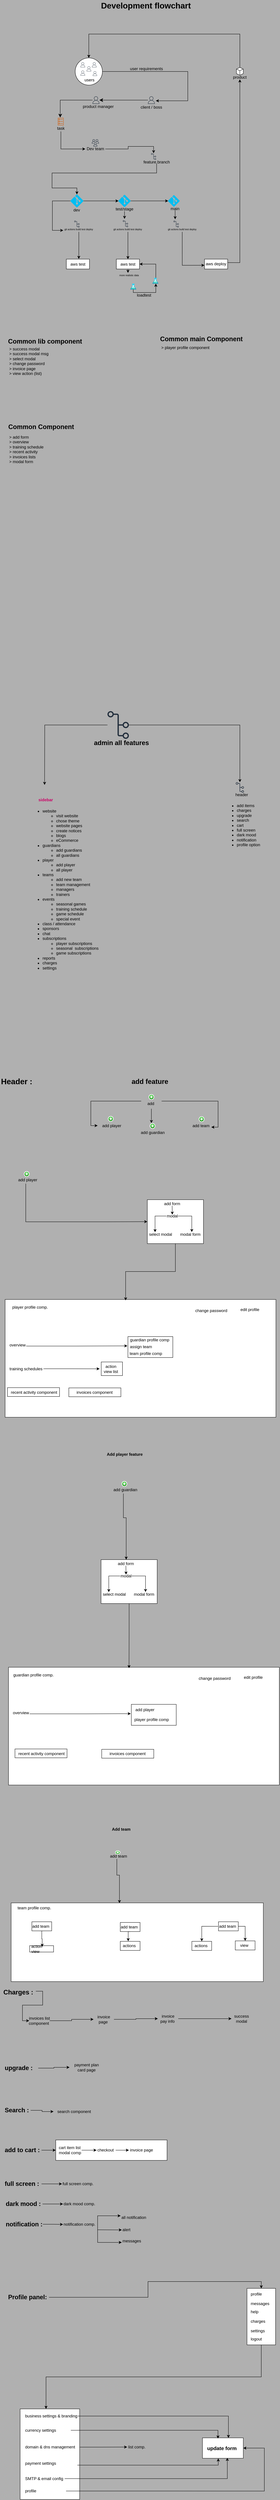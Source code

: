 <mxfile version="21.7.1" type="github">
  <diagram name="Page-1" id="2YBvvXClWsGukQMizWep">
    <mxGraphModel dx="3585" dy="3060" grid="0" gridSize="10" guides="1" tooltips="1" connect="1" arrows="1" fold="1" page="1" pageScale="1" pageWidth="850" pageHeight="1100" background="#b0b0b0" math="0" shadow="0">
      <root>
        <mxCell id="0" />
        <mxCell id="1" parent="0" />
        <mxCell id="0Mfy_nypwx77Hd2TMswc-383" value="" style="rounded=0;whiteSpace=wrap;html=1;" vertex="1" parent="1">
          <mxGeometry x="168.86" y="5338.21" width="327.14" height="60" as="geometry" />
        </mxCell>
        <mxCell id="0Mfy_nypwx77Hd2TMswc-115" value="" style="group" vertex="1" connectable="0" parent="1">
          <mxGeometry x="158" y="-946" width="573" height="872" as="geometry" />
        </mxCell>
        <mxCell id="0Mfy_nypwx77Hd2TMswc-113" value="" style="group" vertex="1" connectable="0" parent="0Mfy_nypwx77Hd2TMswc-115">
          <mxGeometry y="100" width="573" height="772" as="geometry" />
        </mxCell>
        <mxCell id="0Mfy_nypwx77Hd2TMswc-18" value="" style="group" vertex="1" connectable="0" parent="0Mfy_nypwx77Hd2TMswc-113">
          <mxGeometry x="68" y="70" width="80" height="80.001" as="geometry" />
        </mxCell>
        <mxCell id="0Mfy_nypwx77Hd2TMswc-15" value="" style="ellipse;aspect=fixed;fontColor=none;noLabel=1;" vertex="1" parent="0Mfy_nypwx77Hd2TMswc-18">
          <mxGeometry width="80" height="80" as="geometry" />
        </mxCell>
        <mxCell id="0Mfy_nypwx77Hd2TMswc-9" value="users" style="text;strokeColor=none;align=center;fillColor=none;html=1;verticalAlign=middle;whiteSpace=wrap;rounded=0;" vertex="1" parent="0Mfy_nypwx77Hd2TMswc-18">
          <mxGeometry x="11.504" y="50.001" width="60" height="30" as="geometry" />
        </mxCell>
        <mxCell id="0Mfy_nypwx77Hd2TMswc-17" value="" style="group" vertex="1" connectable="0" parent="0Mfy_nypwx77Hd2TMswc-18">
          <mxGeometry x="15" y="13" width="53" height="44" as="geometry" />
        </mxCell>
        <mxCell id="0Mfy_nypwx77Hd2TMswc-4" value="" style="sketch=0;outlineConnect=0;fontColor=#232F3E;gradientColor=none;fillColor=#232F3D;strokeColor=none;dashed=0;verticalLabelPosition=bottom;verticalAlign=top;align=center;html=1;fontSize=12;fontStyle=0;aspect=fixed;pointerEvents=1;shape=mxgraph.aws4.user;" vertex="1" parent="0Mfy_nypwx77Hd2TMswc-17">
          <mxGeometry x="17.995" y="11.892" width="14.615" height="14.615" as="geometry" />
        </mxCell>
        <mxCell id="0Mfy_nypwx77Hd2TMswc-5" value="" style="sketch=0;outlineConnect=0;fontColor=#232F3E;gradientColor=none;fillColor=#232F3D;strokeColor=none;dashed=0;verticalLabelPosition=bottom;verticalAlign=top;align=center;html=1;fontSize=12;fontStyle=0;aspect=fixed;pointerEvents=1;shape=mxgraph.aws4.user;" vertex="1" parent="0Mfy_nypwx77Hd2TMswc-17">
          <mxGeometry x="33.74" width="14.615" height="14.615" as="geometry" />
        </mxCell>
        <mxCell id="0Mfy_nypwx77Hd2TMswc-6" value="" style="sketch=0;outlineConnect=0;fontColor=#232F3E;gradientColor=none;fillColor=#232F3D;strokeColor=none;dashed=0;verticalLabelPosition=bottom;verticalAlign=top;align=center;html=1;fontSize=12;fontStyle=0;aspect=fixed;pointerEvents=1;shape=mxgraph.aws4.user;" vertex="1" parent="0Mfy_nypwx77Hd2TMswc-17">
          <mxGeometry width="14.615" height="14.615" as="geometry" />
        </mxCell>
        <mxCell id="0Mfy_nypwx77Hd2TMswc-7" value="" style="sketch=0;outlineConnect=0;fontColor=#232F3E;gradientColor=none;fillColor=#232F3D;strokeColor=none;dashed=0;verticalLabelPosition=bottom;verticalAlign=top;align=center;html=1;fontSize=12;fontStyle=0;aspect=fixed;pointerEvents=1;shape=mxgraph.aws4.user;" vertex="1" parent="0Mfy_nypwx77Hd2TMswc-17">
          <mxGeometry x="36.13" y="26.162" width="13.702" height="13.702" as="geometry" />
        </mxCell>
        <mxCell id="0Mfy_nypwx77Hd2TMswc-8" value="" style="sketch=0;outlineConnect=0;fontColor=#232F3E;gradientColor=none;fillColor=#232F3D;strokeColor=none;dashed=0;verticalLabelPosition=bottom;verticalAlign=top;align=center;html=1;fontSize=12;fontStyle=0;aspect=fixed;pointerEvents=1;shape=mxgraph.aws4.user;" vertex="1" parent="0Mfy_nypwx77Hd2TMswc-17">
          <mxGeometry y="24.378" width="14.615" height="14.615" as="geometry" />
        </mxCell>
        <mxCell id="0Mfy_nypwx77Hd2TMswc-24" value="" style="group" vertex="1" connectable="0" parent="0Mfy_nypwx77Hd2TMswc-113">
          <mxGeometry x="531" y="98" width="42" height="35" as="geometry" />
        </mxCell>
        <mxCell id="0Mfy_nypwx77Hd2TMswc-22" value="" style="html=1;whiteSpace=wrap;shape=isoCube2;backgroundOutline=1;isoAngle=15;" vertex="1" parent="0Mfy_nypwx77Hd2TMswc-24">
          <mxGeometry x="11" width="20" height="23" as="geometry" />
        </mxCell>
        <mxCell id="0Mfy_nypwx77Hd2TMswc-23" value="product" style="text;strokeColor=none;align=center;fillColor=none;html=1;verticalAlign=middle;whiteSpace=wrap;rounded=0;" vertex="1" parent="0Mfy_nypwx77Hd2TMswc-24">
          <mxGeometry y="23" width="42" height="12" as="geometry" />
        </mxCell>
        <mxCell id="0Mfy_nypwx77Hd2TMswc-29" value="" style="group" vertex="1" connectable="0" parent="0Mfy_nypwx77Hd2TMswc-113">
          <mxGeometry x="98.0" y="309" width="58.52" height="35.9" as="geometry" />
        </mxCell>
        <mxCell id="0Mfy_nypwx77Hd2TMswc-25" value="" style="sketch=0;outlineConnect=0;fontColor=#232F3E;gradientColor=none;fillColor=#232F3D;strokeColor=none;dashed=0;verticalLabelPosition=bottom;verticalAlign=top;align=center;html=1;fontSize=12;fontStyle=0;aspect=fixed;pointerEvents=1;shape=mxgraph.aws4.users;" vertex="1" parent="0Mfy_nypwx77Hd2TMswc-29">
          <mxGeometry x="18.76" width="21" height="21" as="geometry" />
        </mxCell>
        <mxCell id="0Mfy_nypwx77Hd2TMswc-26" value="Dev team" style="text;strokeColor=none;align=center;fillColor=none;html=1;verticalAlign=middle;whiteSpace=wrap;rounded=0;" vertex="1" parent="0Mfy_nypwx77Hd2TMswc-29">
          <mxGeometry y="21" width="58.52" height="14.9" as="geometry" />
        </mxCell>
        <mxCell id="0Mfy_nypwx77Hd2TMswc-33" value="" style="group" vertex="1" connectable="0" parent="0Mfy_nypwx77Hd2TMswc-113">
          <mxGeometry x="11.72" y="246" width="27.52" height="34" as="geometry" />
        </mxCell>
        <mxCell id="0Mfy_nypwx77Hd2TMswc-31" value="" style="sketch=0;outlineConnect=0;fontColor=#232F3E;gradientColor=none;fillColor=#D45B07;strokeColor=none;dashed=0;verticalLabelPosition=bottom;verticalAlign=top;align=center;html=1;fontSize=12;fontStyle=0;aspect=fixed;pointerEvents=1;shape=mxgraph.aws4.ecs_task;" vertex="1" parent="0Mfy_nypwx77Hd2TMswc-33">
          <mxGeometry x="5.28" width="16.96" height="22" as="geometry" />
        </mxCell>
        <mxCell id="0Mfy_nypwx77Hd2TMswc-32" value="task" style="text;strokeColor=none;align=center;fillColor=none;html=1;verticalAlign=middle;whiteSpace=wrap;rounded=0;" vertex="1" parent="0Mfy_nypwx77Hd2TMswc-33">
          <mxGeometry y="28" width="27.52" height="6" as="geometry" />
        </mxCell>
        <mxCell id="0Mfy_nypwx77Hd2TMswc-37" value="" style="group" vertex="1" connectable="0" parent="0Mfy_nypwx77Hd2TMswc-113">
          <mxGeometry x="264" y="350" width="86.62" height="29.33" as="geometry" />
        </mxCell>
        <mxCell id="0Mfy_nypwx77Hd2TMswc-34" value="" style="sketch=0;outlineConnect=0;fontColor=#232F3E;gradientColor=none;fillColor=#232F3D;strokeColor=none;dashed=0;verticalLabelPosition=bottom;verticalAlign=top;align=center;html=1;fontSize=12;fontStyle=0;aspect=fixed;pointerEvents=1;shape=mxgraph.aws4.git_repository;" vertex="1" parent="0Mfy_nypwx77Hd2TMswc-37">
          <mxGeometry x="27" width="14.85" height="19.31" as="geometry" />
        </mxCell>
        <mxCell id="0Mfy_nypwx77Hd2TMswc-35" value="feature branch" style="text;strokeColor=none;align=center;fillColor=none;html=1;verticalAlign=middle;whiteSpace=wrap;rounded=0;" vertex="1" parent="0Mfy_nypwx77Hd2TMswc-37">
          <mxGeometry y="23" width="86.62" height="6.33" as="geometry" />
        </mxCell>
        <mxCell id="0Mfy_nypwx77Hd2TMswc-47" value="" style="group" vertex="1" connectable="0" parent="0Mfy_nypwx77Hd2TMswc-113">
          <mxGeometry x="54" y="471" width="38" height="51.24" as="geometry" />
        </mxCell>
        <mxCell id="0Mfy_nypwx77Hd2TMswc-103" style="edgeStyle=orthogonalEdgeStyle;rounded=0;orthogonalLoop=1;jettySize=auto;html=1;exitX=1;exitY=0.5;exitDx=0;exitDy=0;exitPerimeter=0;" edge="1" parent="0Mfy_nypwx77Hd2TMswc-47" source="0Mfy_nypwx77Hd2TMswc-38">
          <mxGeometry relative="1" as="geometry">
            <mxPoint x="141.4" y="19" as="targetPoint" />
          </mxGeometry>
        </mxCell>
        <mxCell id="0Mfy_nypwx77Hd2TMswc-38" value="" style="verticalLabelPosition=bottom;html=1;verticalAlign=middle;align=center;strokeColor=none;fillColor=#00BEF2;shape=mxgraph.azure.git_repository;" vertex="1" parent="0Mfy_nypwx77Hd2TMswc-47">
          <mxGeometry width="38" height="38" as="geometry" />
        </mxCell>
        <mxCell id="0Mfy_nypwx77Hd2TMswc-42" value="dev" style="text;strokeColor=none;align=center;fillColor=none;html=1;verticalAlign=middle;whiteSpace=wrap;rounded=0;" vertex="1" parent="0Mfy_nypwx77Hd2TMswc-47">
          <mxGeometry y="41" width="36.9" height="10.24" as="geometry" />
        </mxCell>
        <mxCell id="0Mfy_nypwx77Hd2TMswc-48" value="" style="group" vertex="1" connectable="0" parent="0Mfy_nypwx77Hd2TMswc-113">
          <mxGeometry x="183.85" y="472" width="58.29" height="48.52" as="geometry" />
        </mxCell>
        <mxCell id="0Mfy_nypwx77Hd2TMswc-104" style="edgeStyle=orthogonalEdgeStyle;rounded=0;orthogonalLoop=1;jettySize=auto;html=1;exitX=1;exitY=0.5;exitDx=0;exitDy=0;exitPerimeter=0;" edge="1" parent="0Mfy_nypwx77Hd2TMswc-48" source="0Mfy_nypwx77Hd2TMswc-39">
          <mxGeometry relative="1" as="geometry">
            <mxPoint x="157.55" y="18" as="targetPoint" />
          </mxGeometry>
        </mxCell>
        <mxCell id="0Mfy_nypwx77Hd2TMswc-39" value="" style="verticalLabelPosition=bottom;html=1;verticalAlign=middle;align=center;strokeColor=none;fillColor=#00BEF2;shape=mxgraph.azure.git_repository;" vertex="1" parent="0Mfy_nypwx77Hd2TMswc-48">
          <mxGeometry x="11.15" width="36" height="36" as="geometry" />
        </mxCell>
        <mxCell id="0Mfy_nypwx77Hd2TMswc-108" style="edgeStyle=orthogonalEdgeStyle;rounded=0;orthogonalLoop=1;jettySize=auto;html=1;exitX=0.5;exitY=1;exitDx=0;exitDy=0;" edge="1" parent="0Mfy_nypwx77Hd2TMswc-48" source="0Mfy_nypwx77Hd2TMswc-43">
          <mxGeometry relative="1" as="geometry">
            <mxPoint x="29.15" y="70.8" as="targetPoint" />
          </mxGeometry>
        </mxCell>
        <mxCell id="0Mfy_nypwx77Hd2TMswc-43" value="test/stage" style="text;strokeColor=none;align=center;fillColor=none;html=1;verticalAlign=middle;whiteSpace=wrap;rounded=0;" vertex="1" parent="0Mfy_nypwx77Hd2TMswc-48">
          <mxGeometry y="36" width="58.29" height="12.52" as="geometry" />
        </mxCell>
        <mxCell id="0Mfy_nypwx77Hd2TMswc-49" value="" style="group" vertex="1" connectable="0" parent="0Mfy_nypwx77Hd2TMswc-113">
          <mxGeometry x="341" y="473" width="38.38" height="44.81" as="geometry" />
        </mxCell>
        <mxCell id="0Mfy_nypwx77Hd2TMswc-40" value="" style="verticalLabelPosition=bottom;html=1;verticalAlign=middle;align=center;strokeColor=none;fillColor=#00BEF2;shape=mxgraph.azure.git_repository;" vertex="1" parent="0Mfy_nypwx77Hd2TMswc-49">
          <mxGeometry width="34" height="34" as="geometry" />
        </mxCell>
        <mxCell id="0Mfy_nypwx77Hd2TMswc-109" style="edgeStyle=orthogonalEdgeStyle;rounded=0;orthogonalLoop=1;jettySize=auto;html=1;exitX=0.5;exitY=1;exitDx=0;exitDy=0;" edge="1" parent="0Mfy_nypwx77Hd2TMswc-49" source="0Mfy_nypwx77Hd2TMswc-44">
          <mxGeometry relative="1" as="geometry">
            <mxPoint x="20.8" y="71" as="targetPoint" />
          </mxGeometry>
        </mxCell>
        <mxCell id="0Mfy_nypwx77Hd2TMswc-44" value="main" style="text;strokeColor=none;align=center;fillColor=none;html=1;verticalAlign=middle;whiteSpace=wrap;rounded=0;" vertex="1" parent="0Mfy_nypwx77Hd2TMswc-49">
          <mxGeometry x="3" y="36" width="35.38" height="8.81" as="geometry" />
        </mxCell>
        <mxCell id="0Mfy_nypwx77Hd2TMswc-52" value="" style="group;verticalAlign=middle;align=center;" vertex="1" connectable="0" parent="0Mfy_nypwx77Hd2TMswc-113">
          <mxGeometry x="42.0" y="661" width="68" height="29" as="geometry" />
        </mxCell>
        <mxCell id="0Mfy_nypwx77Hd2TMswc-50" value="" style="rounded=0;whiteSpace=wrap;html=1;verticalAlign=middle;align=center;" vertex="1" parent="0Mfy_nypwx77Hd2TMswc-52">
          <mxGeometry width="68" height="29" as="geometry" />
        </mxCell>
        <mxCell id="0Mfy_nypwx77Hd2TMswc-51" value="aws test" style="text;strokeColor=none;align=center;fillColor=none;html=1;verticalAlign=middle;whiteSpace=wrap;rounded=0;" vertex="1" parent="0Mfy_nypwx77Hd2TMswc-52">
          <mxGeometry x="6.88" y="6.22" width="54.24" height="16.57" as="geometry" />
        </mxCell>
        <mxCell id="0Mfy_nypwx77Hd2TMswc-67" value="" style="group" vertex="1" connectable="0" parent="0Mfy_nypwx77Hd2TMswc-113">
          <mxGeometry x="33" y="548" width="91.38" height="33" as="geometry" />
        </mxCell>
        <mxCell id="0Mfy_nypwx77Hd2TMswc-61" value="" style="sketch=0;outlineConnect=0;fontColor=#232F3E;gradientColor=none;fillColor=#232F3D;strokeColor=none;dashed=0;verticalLabelPosition=bottom;verticalAlign=top;align=center;html=1;fontSize=12;fontStyle=0;aspect=fixed;pointerEvents=1;shape=mxgraph.aws4.git_repository;" vertex="1" parent="0Mfy_nypwx77Hd2TMswc-67">
          <mxGeometry x="32.31" width="15.38" height="20" as="geometry" />
        </mxCell>
        <mxCell id="0Mfy_nypwx77Hd2TMswc-105" style="edgeStyle=orthogonalEdgeStyle;rounded=0;orthogonalLoop=1;jettySize=auto;html=1;exitX=0.5;exitY=1;exitDx=0;exitDy=0;" edge="1" parent="0Mfy_nypwx77Hd2TMswc-67" source="0Mfy_nypwx77Hd2TMswc-64">
          <mxGeometry relative="1" as="geometry">
            <mxPoint x="45.6" y="112.4" as="targetPoint" />
          </mxGeometry>
        </mxCell>
        <mxCell id="0Mfy_nypwx77Hd2TMswc-64" value="&lt;font style=&quot;font-size: 7px;&quot;&gt;git actions build test deploy&lt;/font&gt;" style="text;strokeColor=none;align=center;fillColor=none;html=1;verticalAlign=middle;whiteSpace=wrap;rounded=0;" vertex="1" parent="0Mfy_nypwx77Hd2TMswc-67">
          <mxGeometry y="15" width="91.38" height="18" as="geometry" />
        </mxCell>
        <mxCell id="0Mfy_nypwx77Hd2TMswc-68" value="" style="group" vertex="1" connectable="0" parent="0Mfy_nypwx77Hd2TMswc-113">
          <mxGeometry x="177.31" y="547" width="91.38" height="34" as="geometry" />
        </mxCell>
        <mxCell id="0Mfy_nypwx77Hd2TMswc-63" value="" style="sketch=0;outlineConnect=0;fontColor=#232F3E;gradientColor=none;fillColor=#232F3D;strokeColor=none;dashed=0;verticalLabelPosition=bottom;verticalAlign=top;align=center;html=1;fontSize=12;fontStyle=0;aspect=fixed;pointerEvents=1;shape=mxgraph.aws4.git_repository;" vertex="1" parent="0Mfy_nypwx77Hd2TMswc-68">
          <mxGeometry x="30.69" width="15.38" height="20" as="geometry" />
        </mxCell>
        <mxCell id="0Mfy_nypwx77Hd2TMswc-66" value="&lt;font style=&quot;font-size: 7px;&quot;&gt;git actions build test deploy&lt;/font&gt;" style="text;strokeColor=none;align=center;fillColor=none;html=1;verticalAlign=middle;whiteSpace=wrap;rounded=0;" vertex="1" parent="0Mfy_nypwx77Hd2TMswc-68">
          <mxGeometry y="16" width="91.38" height="18" as="geometry" />
        </mxCell>
        <mxCell id="0Mfy_nypwx77Hd2TMswc-69" value="" style="group" vertex="1" connectable="0" parent="0Mfy_nypwx77Hd2TMswc-113">
          <mxGeometry x="337" y="548" width="91.38" height="33" as="geometry" />
        </mxCell>
        <mxCell id="0Mfy_nypwx77Hd2TMswc-62" value="" style="sketch=0;outlineConnect=0;fontColor=#232F3E;gradientColor=none;fillColor=#232F3D;strokeColor=none;dashed=0;verticalLabelPosition=bottom;verticalAlign=top;align=center;html=1;fontSize=12;fontStyle=0;aspect=fixed;pointerEvents=1;shape=mxgraph.aws4.git_repository;" vertex="1" parent="0Mfy_nypwx77Hd2TMswc-69">
          <mxGeometry x="20" width="15.38" height="20" as="geometry" />
        </mxCell>
        <mxCell id="0Mfy_nypwx77Hd2TMswc-65" value="&lt;font style=&quot;font-size: 7px;&quot;&gt;git actions build test deploy&lt;/font&gt;" style="text;strokeColor=none;align=center;fillColor=none;html=1;verticalAlign=middle;whiteSpace=wrap;rounded=0;" vertex="1" parent="0Mfy_nypwx77Hd2TMswc-69">
          <mxGeometry y="15" width="91.38" height="18" as="geometry" />
        </mxCell>
        <mxCell id="0Mfy_nypwx77Hd2TMswc-86" value="" style="group" vertex="1" connectable="0" parent="0Mfy_nypwx77Hd2TMswc-113">
          <mxGeometry x="189" y="661" width="123.52" height="111" as="geometry" />
        </mxCell>
        <mxCell id="0Mfy_nypwx77Hd2TMswc-58" value="" style="group;verticalAlign=middle;align=center;" vertex="1" connectable="0" parent="0Mfy_nypwx77Hd2TMswc-86">
          <mxGeometry width="68" height="29" as="geometry" />
        </mxCell>
        <mxCell id="0Mfy_nypwx77Hd2TMswc-59" value="" style="rounded=0;whiteSpace=wrap;html=1;verticalAlign=middle;align=center;" vertex="1" parent="0Mfy_nypwx77Hd2TMswc-58">
          <mxGeometry width="68" height="29" as="geometry" />
        </mxCell>
        <mxCell id="0Mfy_nypwx77Hd2TMswc-60" value="aws test" style="text;strokeColor=none;align=center;fillColor=none;html=1;verticalAlign=middle;whiteSpace=wrap;rounded=0;" vertex="1" parent="0Mfy_nypwx77Hd2TMswc-58">
          <mxGeometry x="6.88" y="6.22" width="54.24" height="16.57" as="geometry" />
        </mxCell>
        <mxCell id="0Mfy_nypwx77Hd2TMswc-70" value="" style="image;aspect=fixed;html=1;points=[];align=center;fontSize=12;image=img/lib/azure2/general/Load_Test.svg;" vertex="1" parent="0Mfy_nypwx77Hd2TMswc-86">
          <mxGeometry x="41" y="72" width="17.52" height="17" as="geometry" />
        </mxCell>
        <mxCell id="0Mfy_nypwx77Hd2TMswc-84" style="edgeStyle=orthogonalEdgeStyle;rounded=0;orthogonalLoop=1;jettySize=auto;html=1;entryX=1;entryY=0.5;entryDx=0;entryDy=0;exitX=0.568;exitY=0.052;exitDx=0;exitDy=0;exitPerimeter=0;" edge="1" parent="0Mfy_nypwx77Hd2TMswc-86" source="0Mfy_nypwx77Hd2TMswc-71" target="0Mfy_nypwx77Hd2TMswc-59">
          <mxGeometry relative="1" as="geometry">
            <mxPoint x="105.111" y="23.389" as="targetPoint" />
          </mxGeometry>
        </mxCell>
        <mxCell id="0Mfy_nypwx77Hd2TMswc-71" value="" style="image;aspect=fixed;html=1;points=[];align=center;fontSize=12;image=img/lib/azure2/general/Load_Test.svg;" vertex="1" parent="0Mfy_nypwx77Hd2TMswc-86">
          <mxGeometry x="106" y="55" width="17.52" height="17" as="geometry" />
        </mxCell>
        <mxCell id="0Mfy_nypwx77Hd2TMswc-81" value="" style="edgeStyle=orthogonalEdgeStyle;rounded=0;orthogonalLoop=1;jettySize=auto;html=1;" edge="1" parent="0Mfy_nypwx77Hd2TMswc-86" source="0Mfy_nypwx77Hd2TMswc-70" target="0Mfy_nypwx77Hd2TMswc-71">
          <mxGeometry relative="1" as="geometry">
            <Array as="points">
              <mxPoint x="50" y="98" />
              <mxPoint x="116" y="98" />
            </Array>
          </mxGeometry>
        </mxCell>
        <mxCell id="0Mfy_nypwx77Hd2TMswc-72" value="&lt;font style=&quot;font-size: 7px;&quot;&gt;more realistic data&lt;/font&gt;" style="text;strokeColor=none;align=center;fillColor=none;html=1;verticalAlign=middle;whiteSpace=wrap;rounded=0;" vertex="1" parent="0Mfy_nypwx77Hd2TMswc-86">
          <mxGeometry x="6.95" y="40" width="61.05" height="11.29" as="geometry" />
        </mxCell>
        <mxCell id="0Mfy_nypwx77Hd2TMswc-79" style="edgeStyle=orthogonalEdgeStyle;rounded=0;orthogonalLoop=1;jettySize=auto;html=1;exitX=0.5;exitY=1;exitDx=0;exitDy=0;entryX=0.446;entryY=0.039;entryDx=0;entryDy=0;entryPerimeter=0;" edge="1" parent="0Mfy_nypwx77Hd2TMswc-86" source="0Mfy_nypwx77Hd2TMswc-59" target="0Mfy_nypwx77Hd2TMswc-72">
          <mxGeometry relative="1" as="geometry" />
        </mxCell>
        <mxCell id="0Mfy_nypwx77Hd2TMswc-85" value="loadtest" style="text;strokeColor=none;align=center;fillColor=none;html=1;verticalAlign=middle;whiteSpace=wrap;rounded=0;" vertex="1" parent="0Mfy_nypwx77Hd2TMswc-86">
          <mxGeometry x="53.14" y="100" width="56.71" height="11" as="geometry" />
        </mxCell>
        <mxCell id="0Mfy_nypwx77Hd2TMswc-87" value="" style="group" vertex="1" connectable="0" parent="0Mfy_nypwx77Hd2TMswc-113">
          <mxGeometry x="448" y="661" width="68.12" height="29" as="geometry" />
        </mxCell>
        <mxCell id="0Mfy_nypwx77Hd2TMswc-56" value="" style="rounded=0;whiteSpace=wrap;html=1;verticalAlign=middle;align=center;" vertex="1" parent="0Mfy_nypwx77Hd2TMswc-87">
          <mxGeometry x="0.12" width="68" height="29" as="geometry" />
        </mxCell>
        <mxCell id="0Mfy_nypwx77Hd2TMswc-57" value="aws deploy" style="text;strokeColor=none;align=center;fillColor=none;html=1;verticalAlign=middle;whiteSpace=wrap;rounded=0;container=0;" vertex="1" parent="0Mfy_nypwx77Hd2TMswc-87">
          <mxGeometry y="6.22" width="68.12" height="15.78" as="geometry" />
        </mxCell>
        <mxCell id="0Mfy_nypwx77Hd2TMswc-88" style="edgeStyle=orthogonalEdgeStyle;rounded=0;orthogonalLoop=1;jettySize=auto;html=1;exitX=1;exitY=0.5;exitDx=0;exitDy=0;entryX=1.156;entryY=0.636;entryDx=0;entryDy=0;entryPerimeter=0;" edge="1" parent="0Mfy_nypwx77Hd2TMswc-113" source="0Mfy_nypwx77Hd2TMswc-15" target="0Mfy_nypwx77Hd2TMswc-93">
          <mxGeometry relative="1" as="geometry">
            <mxPoint x="129" y="196" as="targetPoint" />
            <Array as="points">
              <mxPoint x="399" y="110" />
              <mxPoint x="399" y="196" />
              <mxPoint x="305" y="196" />
            </Array>
          </mxGeometry>
        </mxCell>
        <mxCell id="0Mfy_nypwx77Hd2TMswc-91" value="user requirements" style="text;strokeColor=none;align=center;fillColor=none;html=1;verticalAlign=middle;whiteSpace=wrap;rounded=0;" vertex="1" parent="0Mfy_nypwx77Hd2TMswc-113">
          <mxGeometry x="221" y="96" width="112.8" height="12.6" as="geometry" />
        </mxCell>
        <mxCell id="0Mfy_nypwx77Hd2TMswc-92" value="" style="group" vertex="1" connectable="0" parent="0Mfy_nypwx77Hd2TMswc-113">
          <mxGeometry x="253" y="183" width="77.76" height="36.43" as="geometry" />
        </mxCell>
        <mxCell id="0Mfy_nypwx77Hd2TMswc-93" value="" style="sketch=0;outlineConnect=0;fontColor=#232F3E;gradientColor=none;fillColor=#232F3D;strokeColor=none;dashed=0;verticalLabelPosition=bottom;verticalAlign=top;align=center;html=1;fontSize=12;fontStyle=0;aspect=fixed;pointerEvents=1;shape=mxgraph.aws4.user;" vertex="1" parent="0Mfy_nypwx77Hd2TMswc-92">
          <mxGeometry x="27.88" width="22" height="22" as="geometry" />
        </mxCell>
        <mxCell id="0Mfy_nypwx77Hd2TMswc-94" value="client / boss" style="text;strokeColor=none;align=center;fillColor=none;html=1;verticalAlign=middle;whiteSpace=wrap;rounded=0;" vertex="1" parent="0Mfy_nypwx77Hd2TMswc-92">
          <mxGeometry y="28" width="77.76" height="8.43" as="geometry" />
        </mxCell>
        <mxCell id="0Mfy_nypwx77Hd2TMswc-96" value="" style="group" vertex="1" connectable="0" parent="0Mfy_nypwx77Hd2TMswc-113">
          <mxGeometry x="86.06" y="183" width="102.94" height="36.43" as="geometry" />
        </mxCell>
        <mxCell id="0Mfy_nypwx77Hd2TMswc-19" value="" style="sketch=0;outlineConnect=0;fontColor=#232F3E;gradientColor=none;fillColor=#232F3D;strokeColor=none;dashed=0;verticalLabelPosition=bottom;verticalAlign=top;align=center;html=1;fontSize=12;fontStyle=0;aspect=fixed;pointerEvents=1;shape=mxgraph.aws4.user;" vertex="1" parent="0Mfy_nypwx77Hd2TMswc-96">
          <mxGeometry x="32" width="22" height="22" as="geometry" />
        </mxCell>
        <mxCell id="0Mfy_nypwx77Hd2TMswc-20" value="product manager&amp;nbsp;" style="text;strokeColor=none;align=center;fillColor=none;html=1;verticalAlign=middle;whiteSpace=wrap;rounded=0;" vertex="1" parent="0Mfy_nypwx77Hd2TMswc-96">
          <mxGeometry y="24" width="102.94" height="12.43" as="geometry" />
        </mxCell>
        <mxCell id="0Mfy_nypwx77Hd2TMswc-97" value="" style="edgeStyle=segmentEdgeStyle;endArrow=classic;html=1;curved=0;rounded=0;endSize=8;startSize=8;sourcePerimeterSpacing=0;targetPerimeterSpacing=0;" edge="1" parent="0Mfy_nypwx77Hd2TMswc-113" source="0Mfy_nypwx77Hd2TMswc-93" target="0Mfy_nypwx77Hd2TMswc-19">
          <mxGeometry width="100" relative="1" as="geometry">
            <mxPoint x="225" y="177" as="sourcePoint" />
            <mxPoint x="325" y="217" as="targetPoint" />
            <Array as="points">
              <mxPoint x="245" y="194" />
              <mxPoint x="245" y="194" />
            </Array>
          </mxGeometry>
        </mxCell>
        <mxCell id="0Mfy_nypwx77Hd2TMswc-98" value="" style="edgeStyle=segmentEdgeStyle;endArrow=classic;html=1;curved=0;rounded=0;endSize=8;startSize=8;sourcePerimeterSpacing=0;targetPerimeterSpacing=0;entryX=0.412;entryY=-0.045;entryDx=0;entryDy=0;entryPerimeter=0;" edge="1" parent="0Mfy_nypwx77Hd2TMswc-113" source="0Mfy_nypwx77Hd2TMswc-19" target="0Mfy_nypwx77Hd2TMswc-31">
          <mxGeometry width="100" relative="1" as="geometry">
            <mxPoint x="66" y="174" as="sourcePoint" />
            <mxPoint x="26" y="229" as="targetPoint" />
            <Array as="points">
              <mxPoint x="24" y="194" />
            </Array>
          </mxGeometry>
        </mxCell>
        <mxCell id="0Mfy_nypwx77Hd2TMswc-99" style="edgeStyle=orthogonalEdgeStyle;rounded=0;orthogonalLoop=1;jettySize=auto;html=1;entryX=0;entryY=0.5;entryDx=0;entryDy=0;" edge="1" parent="0Mfy_nypwx77Hd2TMswc-113" target="0Mfy_nypwx77Hd2TMswc-26">
          <mxGeometry relative="1" as="geometry">
            <mxPoint x="26" y="286" as="sourcePoint" />
            <Array as="points">
              <mxPoint x="26" y="338" />
            </Array>
          </mxGeometry>
        </mxCell>
        <mxCell id="0Mfy_nypwx77Hd2TMswc-100" style="edgeStyle=orthogonalEdgeStyle;rounded=0;orthogonalLoop=1;jettySize=auto;html=1;exitX=1;exitY=0.5;exitDx=0;exitDy=0;" edge="1" parent="0Mfy_nypwx77Hd2TMswc-113" source="0Mfy_nypwx77Hd2TMswc-26" target="0Mfy_nypwx77Hd2TMswc-34">
          <mxGeometry relative="1" as="geometry" />
        </mxCell>
        <mxCell id="0Mfy_nypwx77Hd2TMswc-101" style="edgeStyle=orthogonalEdgeStyle;rounded=0;orthogonalLoop=1;jettySize=auto;html=1;exitX=0.5;exitY=1;exitDx=0;exitDy=0;entryX=0.5;entryY=0;entryDx=0;entryDy=0;entryPerimeter=0;" edge="1" parent="0Mfy_nypwx77Hd2TMswc-113" source="0Mfy_nypwx77Hd2TMswc-35" target="0Mfy_nypwx77Hd2TMswc-38">
          <mxGeometry relative="1" as="geometry">
            <mxPoint x="69" y="452" as="targetPoint" />
            <Array as="points">
              <mxPoint x="307" y="408" />
              <mxPoint y="408" />
              <mxPoint y="452" />
              <mxPoint x="73" y="452" />
            </Array>
          </mxGeometry>
        </mxCell>
        <mxCell id="0Mfy_nypwx77Hd2TMswc-102" style="edgeStyle=orthogonalEdgeStyle;rounded=0;orthogonalLoop=1;jettySize=auto;html=1;exitX=0;exitY=0.5;exitDx=0;exitDy=0;exitPerimeter=0;entryX=0;entryY=0.75;entryDx=0;entryDy=0;" edge="1" parent="0Mfy_nypwx77Hd2TMswc-113" source="0Mfy_nypwx77Hd2TMswc-38" target="0Mfy_nypwx77Hd2TMswc-64">
          <mxGeometry relative="1" as="geometry">
            <Array as="points">
              <mxPoint x="1" y="490" />
              <mxPoint x="1" y="577" />
            </Array>
          </mxGeometry>
        </mxCell>
        <mxCell id="0Mfy_nypwx77Hd2TMswc-107" style="edgeStyle=orthogonalEdgeStyle;rounded=0;orthogonalLoop=1;jettySize=auto;html=1;exitX=0.5;exitY=1;exitDx=0;exitDy=0;entryX=0.5;entryY=0;entryDx=0;entryDy=0;" edge="1" parent="0Mfy_nypwx77Hd2TMswc-113" source="0Mfy_nypwx77Hd2TMswc-66" target="0Mfy_nypwx77Hd2TMswc-59">
          <mxGeometry relative="1" as="geometry" />
        </mxCell>
        <mxCell id="0Mfy_nypwx77Hd2TMswc-110" style="edgeStyle=orthogonalEdgeStyle;rounded=0;orthogonalLoop=1;jettySize=auto;html=1;exitX=0.5;exitY=1;exitDx=0;exitDy=0;entryX=0;entryY=0.75;entryDx=0;entryDy=0;" edge="1" parent="0Mfy_nypwx77Hd2TMswc-113" source="0Mfy_nypwx77Hd2TMswc-65" target="0Mfy_nypwx77Hd2TMswc-57">
          <mxGeometry relative="1" as="geometry" />
        </mxCell>
        <mxCell id="0Mfy_nypwx77Hd2TMswc-111" style="edgeStyle=orthogonalEdgeStyle;rounded=0;orthogonalLoop=1;jettySize=auto;html=1;exitX=1;exitY=0.25;exitDx=0;exitDy=0;entryX=0.5;entryY=1;entryDx=0;entryDy=0;" edge="1" parent="0Mfy_nypwx77Hd2TMswc-113" source="0Mfy_nypwx77Hd2TMswc-57" target="0Mfy_nypwx77Hd2TMswc-23">
          <mxGeometry relative="1" as="geometry" />
        </mxCell>
        <mxCell id="0Mfy_nypwx77Hd2TMswc-112" style="edgeStyle=orthogonalEdgeStyle;rounded=0;orthogonalLoop=1;jettySize=auto;html=1;exitX=0.5;exitY=0;exitDx=0;exitDy=0;exitPerimeter=0;entryX=0.5;entryY=0;entryDx=0;entryDy=0;" edge="1" parent="0Mfy_nypwx77Hd2TMswc-113" source="0Mfy_nypwx77Hd2TMswc-22" target="0Mfy_nypwx77Hd2TMswc-15">
          <mxGeometry relative="1" as="geometry">
            <Array as="points">
              <mxPoint x="552" />
              <mxPoint x="108" />
            </Array>
          </mxGeometry>
        </mxCell>
        <mxCell id="0Mfy_nypwx77Hd2TMswc-114" value="Development flowchart" style="text;strokeColor=none;align=center;fillColor=none;html=1;verticalAlign=middle;whiteSpace=wrap;rounded=0;fontStyle=1;fontSize=24;" vertex="1" parent="0Mfy_nypwx77Hd2TMswc-115">
          <mxGeometry x="114" width="324" height="33" as="geometry" />
        </mxCell>
        <mxCell id="0Mfy_nypwx77Hd2TMswc-148" value="" style="group" vertex="1" connectable="0" parent="1">
          <mxGeometry x="420" y="2268" width="60" height="42.003" as="geometry" />
        </mxCell>
        <mxCell id="0Mfy_nypwx77Hd2TMswc-141" value="" style="verticalLabelPosition=bottom;verticalAlign=top;html=1;shadow=0;dashed=0;strokeWidth=1;shape=mxgraph.ios.iAddIcon;fillColor=#7AdF78;fillColor2=#1A9917;strokeColor=#ffffff;sketch=0;" vertex="1" parent="0Mfy_nypwx77Hd2TMswc-148">
          <mxGeometry x="22.5" width="15" height="15" as="geometry" />
        </mxCell>
        <mxCell id="0Mfy_nypwx77Hd2TMswc-244" style="edgeStyle=orthogonalEdgeStyle;rounded=0;orthogonalLoop=1;jettySize=auto;html=1;exitX=0.5;exitY=1;exitDx=0;exitDy=0;" edge="1" parent="0Mfy_nypwx77Hd2TMswc-148" source="0Mfy_nypwx77Hd2TMswc-142">
          <mxGeometry relative="1" as="geometry">
            <mxPoint x="30" y="84" as="targetPoint" />
          </mxGeometry>
        </mxCell>
        <mxCell id="0Mfy_nypwx77Hd2TMswc-142" value="add&amp;nbsp;" style="text;strokeColor=none;align=center;fillColor=none;html=1;verticalAlign=middle;whiteSpace=wrap;rounded=0;" vertex="1" parent="0Mfy_nypwx77Hd2TMswc-148">
          <mxGeometry y="12.003" width="60" height="30" as="geometry" />
        </mxCell>
        <mxCell id="0Mfy_nypwx77Hd2TMswc-152" value="" style="group" vertex="1" connectable="0" parent="1">
          <mxGeometry x="292" y="2332" width="83" height="37" as="geometry" />
        </mxCell>
        <mxCell id="0Mfy_nypwx77Hd2TMswc-137" value="" style="verticalLabelPosition=bottom;verticalAlign=top;html=1;shadow=0;dashed=0;strokeWidth=1;shape=mxgraph.ios.iAddIcon;fillColor=#7AdF78;fillColor2=#1A9917;strokeColor=#ffffff;sketch=0;" vertex="1" parent="0Mfy_nypwx77Hd2TMswc-152">
          <mxGeometry x="31" width="15" height="15" as="geometry" />
        </mxCell>
        <mxCell id="0Mfy_nypwx77Hd2TMswc-143" value="add player" style="text;strokeColor=none;align=center;fillColor=none;html=1;verticalAlign=middle;whiteSpace=wrap;rounded=0;" vertex="1" parent="0Mfy_nypwx77Hd2TMswc-152">
          <mxGeometry y="18" width="83" height="19" as="geometry" />
        </mxCell>
        <mxCell id="0Mfy_nypwx77Hd2TMswc-182" value="" style="group" vertex="1" connectable="0" parent="1">
          <mxGeometry x="569" y="2333" width="57" height="35" as="geometry" />
        </mxCell>
        <mxCell id="0Mfy_nypwx77Hd2TMswc-183" value="" style="verticalLabelPosition=bottom;verticalAlign=top;html=1;shadow=0;dashed=0;strokeWidth=1;shape=mxgraph.ios.iAddIcon;fillColor=#7AdF78;fillColor2=#1A9917;strokeColor=#ffffff;sketch=0;" vertex="1" parent="0Mfy_nypwx77Hd2TMswc-182">
          <mxGeometry x="21" width="15" height="15" as="geometry" />
        </mxCell>
        <mxCell id="0Mfy_nypwx77Hd2TMswc-184" value="add team&amp;nbsp;" style="text;strokeColor=none;align=center;fillColor=none;html=1;verticalAlign=middle;whiteSpace=wrap;rounded=0;" vertex="1" parent="0Mfy_nypwx77Hd2TMswc-182">
          <mxGeometry y="19" width="57" height="16" as="geometry" />
        </mxCell>
        <mxCell id="0Mfy_nypwx77Hd2TMswc-185" value="" style="group" vertex="1" connectable="0" parent="1">
          <mxGeometry x="409.83" y="2353" width="88" height="38" as="geometry" />
        </mxCell>
        <mxCell id="0Mfy_nypwx77Hd2TMswc-186" value="" style="verticalLabelPosition=bottom;verticalAlign=top;html=1;shadow=0;dashed=0;strokeWidth=1;shape=mxgraph.ios.iAddIcon;fillColor=#7AdF78;fillColor2=#1A9917;strokeColor=#ffffff;sketch=0;" vertex="1" parent="0Mfy_nypwx77Hd2TMswc-185">
          <mxGeometry x="36" width="15" height="15" as="geometry" />
        </mxCell>
        <mxCell id="0Mfy_nypwx77Hd2TMswc-187" value="add guardian" style="text;strokeColor=none;align=center;fillColor=none;html=1;verticalAlign=middle;whiteSpace=wrap;rounded=0;" vertex="1" parent="0Mfy_nypwx77Hd2TMswc-185">
          <mxGeometry y="15" width="88" height="23" as="geometry" />
        </mxCell>
        <mxCell id="0Mfy_nypwx77Hd2TMswc-212" value="&lt;b style=&quot;font-size: 19px;&quot;&gt;Common lib component&lt;/b&gt;" style="text;strokeColor=none;align=center;fillColor=none;html=1;verticalAlign=middle;whiteSpace=wrap;rounded=0;fontSize=19;" vertex="1" parent="1">
          <mxGeometry x="17" y="47" width="241" height="20.67" as="geometry" />
        </mxCell>
        <mxCell id="0Mfy_nypwx77Hd2TMswc-213" value="&amp;gt; success modal&lt;br&gt;&amp;gt; success modal msg&amp;nbsp;&lt;br&gt;&amp;gt; select modal&lt;br&gt;&amp;gt; change password&lt;br&gt;&amp;gt; invoice page&lt;br&gt;&amp;gt; view action (list)" style="text;strokeColor=none;align=left;fillColor=none;html=1;verticalAlign=top;whiteSpace=wrap;rounded=0;" vertex="1" parent="1">
          <mxGeometry x="30" y="65" width="164" height="241" as="geometry" />
        </mxCell>
        <mxCell id="0Mfy_nypwx77Hd2TMswc-214" value="&lt;b style=&quot;font-size: 19px;&quot;&gt;Common Component&lt;/b&gt;" style="text;strokeColor=none;align=center;fillColor=none;html=1;verticalAlign=middle;whiteSpace=wrap;rounded=0;fontSize=19;" vertex="1" parent="1">
          <mxGeometry x="17" y="298" width="218" height="20.67" as="geometry" />
        </mxCell>
        <mxCell id="0Mfy_nypwx77Hd2TMswc-215" value="&amp;gt; add form&lt;br&gt;&amp;gt; overview&lt;br&gt;&amp;gt; training schedule&amp;nbsp;&lt;br&gt;&amp;gt; recent activity&lt;br&gt;&amp;gt; invoices lists&lt;br&gt;&amp;gt; modal form" style="text;strokeColor=none;align=left;fillColor=none;html=1;verticalAlign=top;whiteSpace=wrap;rounded=0;" vertex="1" parent="1">
          <mxGeometry x="30" y="324" width="238.85" height="235.38" as="geometry" />
        </mxCell>
        <mxCell id="0Mfy_nypwx77Hd2TMswc-216" value="&lt;b style=&quot;font-size: 19px;&quot;&gt;Common main Component&lt;/b&gt;" style="text;strokeColor=none;align=center;fillColor=none;html=1;verticalAlign=middle;whiteSpace=wrap;rounded=0;fontSize=19;" vertex="1" parent="1">
          <mxGeometry x="443" y="44" width="308" height="12" as="geometry" />
        </mxCell>
        <mxCell id="0Mfy_nypwx77Hd2TMswc-217" value="&amp;gt; player profile component" style="text;strokeColor=none;align=left;fillColor=none;html=1;verticalAlign=top;whiteSpace=wrap;rounded=0;" vertex="1" parent="1">
          <mxGeometry x="477" y="61" width="332.3" height="522.44" as="geometry" />
        </mxCell>
        <mxCell id="0Mfy_nypwx77Hd2TMswc-218" value="" style="group" vertex="1" connectable="0" parent="1">
          <mxGeometry x="268.85" y="1142" width="186" height="110" as="geometry" />
        </mxCell>
        <mxCell id="0Mfy_nypwx77Hd2TMswc-117" value="&lt;b style=&quot;font-size: 19px;&quot;&gt;admin all features&lt;/b&gt;" style="text;strokeColor=none;align=center;fillColor=none;html=1;verticalAlign=middle;whiteSpace=wrap;rounded=0;fontSize=19;" vertex="1" parent="0Mfy_nypwx77Hd2TMswc-218">
          <mxGeometry y="78" width="186" height="32" as="geometry" />
        </mxCell>
        <mxCell id="0Mfy_nypwx77Hd2TMswc-123" value="" style="sketch=0;outlineConnect=0;fontColor=#232F3E;gradientColor=none;fillColor=#232F3D;strokeColor=none;dashed=0;verticalLabelPosition=bottom;verticalAlign=top;align=center;html=1;fontSize=12;fontStyle=0;aspect=fixed;pointerEvents=1;shape=mxgraph.aws4.git_repository;" vertex="1" parent="0Mfy_nypwx77Hd2TMswc-218">
          <mxGeometry x="52" width="63" height="81.9" as="geometry" />
        </mxCell>
        <mxCell id="0Mfy_nypwx77Hd2TMswc-231" value="" style="group" vertex="1" connectable="0" parent="1">
          <mxGeometry x="116" y="1359" width="48" height="47.41" as="geometry" />
        </mxCell>
        <mxCell id="0Mfy_nypwx77Hd2TMswc-229" value="" style="shape=image;html=1;verticalAlign=top;verticalLabelPosition=bottom;labelBackgroundColor=#ffffff;imageAspect=0;aspect=fixed;image=https://cdn0.iconfinder.com/data/icons/phosphor-fill-vol-4/256/sidebar-simple-fill-128.png" vertex="1" parent="0Mfy_nypwx77Hd2TMswc-231">
          <mxGeometry width="40.25" height="40.25" as="geometry" />
        </mxCell>
        <mxCell id="0Mfy_nypwx77Hd2TMswc-220" value="sidebar" style="text;strokeColor=none;align=left;fillColor=none;html=1;verticalAlign=middle;whiteSpace=wrap;rounded=0;fontStyle=1;fontColor=#CC0066;" vertex="1" parent="0Mfy_nypwx77Hd2TMswc-231">
          <mxGeometry y="40.25" width="48" height="7.16" as="geometry" />
        </mxCell>
        <mxCell id="0Mfy_nypwx77Hd2TMswc-125" value="&lt;span style=&quot;&quot;&gt;header&lt;/span&gt;" style="text;strokeColor=none;align=center;fillColor=none;html=1;verticalAlign=middle;whiteSpace=wrap;rounded=0;labelBackgroundColor=none;" vertex="1" parent="1">
          <mxGeometry x="691" y="1382" width="49" height="12" as="geometry" />
        </mxCell>
        <mxCell id="0Mfy_nypwx77Hd2TMswc-127" value="" style="sketch=0;outlineConnect=0;fontColor=#232F3E;gradientColor=none;fillColor=#232F3D;strokeColor=none;dashed=0;verticalLabelPosition=bottom;verticalAlign=top;align=center;html=1;fontSize=12;fontStyle=0;aspect=fixed;pointerEvents=1;shape=mxgraph.aws4.git_repository;" vertex="1" parent="1">
          <mxGeometry x="698.08" y="1351" width="23.85" height="31" as="geometry" />
        </mxCell>
        <mxCell id="0Mfy_nypwx77Hd2TMswc-129" style="edgeStyle=orthogonalEdgeStyle;rounded=0;orthogonalLoop=1;jettySize=auto;html=1;exitX=0.5;exitY=1;exitDx=0;exitDy=0;" edge="1" parent="1" source="0Mfy_nypwx77Hd2TMswc-125" target="0Mfy_nypwx77Hd2TMswc-125">
          <mxGeometry relative="1" as="geometry" />
        </mxCell>
        <mxCell id="0Mfy_nypwx77Hd2TMswc-234" value="" style="edgeStyle=orthogonalEdgeStyle;rounded=0;orthogonalLoop=1;jettySize=auto;html=1;" edge="1" parent="1" source="0Mfy_nypwx77Hd2TMswc-123">
          <mxGeometry relative="1" as="geometry">
            <mxPoint x="136" y="1359" as="targetPoint" />
          </mxGeometry>
        </mxCell>
        <mxCell id="0Mfy_nypwx77Hd2TMswc-236" value="" style="edgeStyle=orthogonalEdgeStyle;rounded=0;orthogonalLoop=1;jettySize=auto;html=1;" edge="1" parent="1" source="0Mfy_nypwx77Hd2TMswc-123" target="0Mfy_nypwx77Hd2TMswc-127">
          <mxGeometry relative="1" as="geometry">
            <mxPoint x="435.35" y="1183" as="targetPoint" />
          </mxGeometry>
        </mxCell>
        <mxCell id="0Mfy_nypwx77Hd2TMswc-237" value="&lt;ul&gt;&lt;li&gt;&lt;span style=&quot;background-color: initial;&quot;&gt;website&lt;/span&gt;&lt;/li&gt;&lt;ul&gt;&lt;li&gt;visit website&amp;nbsp;&lt;/li&gt;&lt;li&gt;chose theme&amp;nbsp;&lt;/li&gt;&lt;li&gt;website pages&lt;/li&gt;&lt;li&gt;create notices&amp;nbsp;&lt;/li&gt;&lt;li&gt;blogs&lt;/li&gt;&lt;li&gt;eCommerce&lt;/li&gt;&lt;/ul&gt;&lt;li&gt;guardians&amp;nbsp;&lt;/li&gt;&lt;ul&gt;&lt;li&gt;add guardians&lt;/li&gt;&lt;li&gt;all guardians&lt;/li&gt;&lt;/ul&gt;&lt;li&gt;player&lt;/li&gt;&lt;ul&gt;&lt;li&gt;add player&lt;/li&gt;&lt;li&gt;all player&lt;/li&gt;&lt;/ul&gt;&lt;li&gt;teams&lt;/li&gt;&lt;ul&gt;&lt;li&gt;add new team&lt;/li&gt;&lt;li&gt;team management&lt;/li&gt;&lt;li&gt;managers&lt;/li&gt;&lt;li&gt;trainers&lt;/li&gt;&lt;/ul&gt;&lt;li&gt;events&lt;/li&gt;&lt;ul&gt;&lt;li&gt;seasonal games&lt;/li&gt;&lt;li&gt;training schedule&lt;/li&gt;&lt;li&gt;game schedule&lt;/li&gt;&lt;li&gt;special event&lt;/li&gt;&lt;/ul&gt;&lt;li&gt;class / attendance&lt;/li&gt;&lt;li&gt;sponsors&lt;/li&gt;&lt;li&gt;chat&lt;/li&gt;&lt;li&gt;subscriptions&lt;/li&gt;&lt;ul&gt;&lt;li&gt;player subscriptions&lt;/li&gt;&lt;li&gt;seasonal&amp;nbsp; subscriptions&lt;/li&gt;&lt;li&gt;game subscriptions&lt;/li&gt;&lt;/ul&gt;&lt;li&gt;reports&lt;/li&gt;&lt;li&gt;charges&lt;/li&gt;&lt;li&gt;settings&lt;/li&gt;&lt;/ul&gt;" style="text;strokeColor=none;align=left;fillColor=none;html=1;verticalAlign=top;whiteSpace=wrap;rounded=0;" vertex="1" parent="1">
          <mxGeometry x="88.25" y="1410" width="228.5" height="538" as="geometry" />
        </mxCell>
        <mxCell id="0Mfy_nypwx77Hd2TMswc-238" value="&lt;ul&gt;&lt;li&gt;add items&lt;/li&gt;&lt;li&gt;charges&amp;nbsp;&lt;/li&gt;&lt;li&gt;upgrade&lt;/li&gt;&lt;li&gt;search&lt;/li&gt;&lt;li&gt;cart&amp;nbsp;&lt;/li&gt;&lt;li&gt;full screen&amp;nbsp;&lt;/li&gt;&lt;li&gt;dark mood&lt;/li&gt;&lt;li&gt;notification&amp;nbsp;&lt;/li&gt;&lt;li&gt;profile option&amp;nbsp;&lt;/li&gt;&lt;/ul&gt;" style="text;strokeColor=none;align=left;fillColor=none;html=1;verticalAlign=top;whiteSpace=wrap;rounded=0;" vertex="1" parent="1">
          <mxGeometry x="659" y="1394" width="164" height="278" as="geometry" />
        </mxCell>
        <mxCell id="0Mfy_nypwx77Hd2TMswc-242" style="edgeStyle=orthogonalEdgeStyle;rounded=0;orthogonalLoop=1;jettySize=auto;html=1;exitX=0;exitY=0.25;exitDx=0;exitDy=0;entryX=0;entryY=0.5;entryDx=0;entryDy=0;" edge="1" parent="1" source="0Mfy_nypwx77Hd2TMswc-142" target="0Mfy_nypwx77Hd2TMswc-143">
          <mxGeometry relative="1" as="geometry" />
        </mxCell>
        <mxCell id="0Mfy_nypwx77Hd2TMswc-243" style="edgeStyle=orthogonalEdgeStyle;rounded=0;orthogonalLoop=1;jettySize=auto;html=1;exitX=1;exitY=0.25;exitDx=0;exitDy=0;entryX=1;entryY=0.75;entryDx=0;entryDy=0;" edge="1" parent="1" source="0Mfy_nypwx77Hd2TMswc-142" target="0Mfy_nypwx77Hd2TMswc-184">
          <mxGeometry relative="1" as="geometry" />
        </mxCell>
        <mxCell id="0Mfy_nypwx77Hd2TMswc-248" value="add feature&amp;nbsp;" style="text;strokeColor=none;align=center;fillColor=none;html=1;verticalAlign=middle;whiteSpace=wrap;rounded=0;fontStyle=1;fontSize=20;" vertex="1" parent="1">
          <mxGeometry x="368" y="2211" width="161" height="35" as="geometry" />
        </mxCell>
        <mxCell id="0Mfy_nypwx77Hd2TMswc-249" value="&lt;font style=&quot;font-size: 23px;&quot;&gt;Header :&lt;/font&gt;" style="text;strokeColor=none;align=left;fillColor=none;html=1;verticalAlign=middle;whiteSpace=wrap;rounded=0;fontSize=23;fontStyle=1" vertex="1" parent="1">
          <mxGeometry x="5.91" y="2214" width="100.09" height="32" as="geometry" />
        </mxCell>
        <mxCell id="0Mfy_nypwx77Hd2TMswc-255" value="" style="group" vertex="1" connectable="0" parent="1">
          <mxGeometry x="20" y="2494" width="796" height="721.97" as="geometry" />
        </mxCell>
        <mxCell id="0Mfy_nypwx77Hd2TMswc-250" value="" style="group" vertex="1" connectable="0" parent="0Mfy_nypwx77Hd2TMswc-255">
          <mxGeometry y="376" width="796" height="345.97" as="geometry" />
        </mxCell>
        <mxCell id="0Mfy_nypwx77Hd2TMswc-246" value="" style="rounded=0;whiteSpace=wrap;html=1;" vertex="1" parent="0Mfy_nypwx77Hd2TMswc-250">
          <mxGeometry width="796" height="345.97" as="geometry" />
        </mxCell>
        <mxCell id="0Mfy_nypwx77Hd2TMswc-166" value="player profile comp." style="text;strokeColor=none;align=center;fillColor=none;html=1;verticalAlign=middle;whiteSpace=wrap;rounded=0;" vertex="1" parent="0Mfy_nypwx77Hd2TMswc-250">
          <mxGeometry x="11.0" y="8.03" width="124.7" height="30" as="geometry" />
        </mxCell>
        <mxCell id="0Mfy_nypwx77Hd2TMswc-175" style="edgeStyle=orthogonalEdgeStyle;rounded=0;orthogonalLoop=1;jettySize=auto;html=1;exitX=1;exitY=0.75;exitDx=0;exitDy=0;" edge="1" parent="0Mfy_nypwx77Hd2TMswc-250" source="0Mfy_nypwx77Hd2TMswc-167">
          <mxGeometry relative="1" as="geometry">
            <mxPoint x="359.424" y="136.334" as="targetPoint" />
          </mxGeometry>
        </mxCell>
        <mxCell id="0Mfy_nypwx77Hd2TMswc-167" value="overview&amp;nbsp;" style="text;strokeColor=none;align=left;fillColor=none;html=1;verticalAlign=middle;whiteSpace=wrap;rounded=0;" vertex="1" parent="0Mfy_nypwx77Hd2TMswc-250">
          <mxGeometry x="11.17" y="126.97" width="50.83" height="13.18" as="geometry" />
        </mxCell>
        <mxCell id="0Mfy_nypwx77Hd2TMswc-194" style="edgeStyle=orthogonalEdgeStyle;rounded=0;orthogonalLoop=1;jettySize=auto;html=1;exitX=1;exitY=0.5;exitDx=0;exitDy=0;" edge="1" parent="0Mfy_nypwx77Hd2TMswc-250" source="0Mfy_nypwx77Hd2TMswc-168">
          <mxGeometry relative="1" as="geometry">
            <mxPoint x="277.83" y="203.668" as="targetPoint" />
          </mxGeometry>
        </mxCell>
        <mxCell id="0Mfy_nypwx77Hd2TMswc-168" value="training schedules" style="text;strokeColor=none;align=left;fillColor=none;html=1;verticalAlign=middle;whiteSpace=wrap;rounded=0;" vertex="1" parent="0Mfy_nypwx77Hd2TMswc-250">
          <mxGeometry x="11" y="198.97" width="102" height="9.09" as="geometry" />
        </mxCell>
        <mxCell id="0Mfy_nypwx77Hd2TMswc-174" value="" style="group" vertex="1" connectable="0" parent="0Mfy_nypwx77Hd2TMswc-250">
          <mxGeometry x="554" y="21.97" width="199.94" height="16.06" as="geometry" />
        </mxCell>
        <mxCell id="0Mfy_nypwx77Hd2TMswc-171" value="change password" style="text;strokeColor=none;align=center;fillColor=none;html=1;verticalAlign=middle;whiteSpace=wrap;rounded=0;" vertex="1" parent="0Mfy_nypwx77Hd2TMswc-174">
          <mxGeometry y="5.3" width="104.12" height="10.76" as="geometry" />
        </mxCell>
        <mxCell id="0Mfy_nypwx77Hd2TMswc-173" value="edit profile" style="text;strokeColor=none;align=center;fillColor=none;html=1;verticalAlign=middle;whiteSpace=wrap;rounded=0;" vertex="1" parent="0Mfy_nypwx77Hd2TMswc-174">
          <mxGeometry x="131.12" width="68.82" height="16.06" as="geometry" />
        </mxCell>
        <mxCell id="0Mfy_nypwx77Hd2TMswc-181" value="" style="group" vertex="1" connectable="0" parent="0Mfy_nypwx77Hd2TMswc-250">
          <mxGeometry x="361" y="107.97" width="132" height="62.61" as="geometry" />
        </mxCell>
        <mxCell id="0Mfy_nypwx77Hd2TMswc-180" value="" style="rounded=0;whiteSpace=wrap;html=1;" vertex="1" parent="0Mfy_nypwx77Hd2TMswc-181">
          <mxGeometry y="1" width="132" height="61.61" as="geometry" />
        </mxCell>
        <mxCell id="0Mfy_nypwx77Hd2TMswc-176" value="guardian profile comp" style="text;strokeColor=none;align=center;fillColor=none;html=1;verticalAlign=middle;whiteSpace=wrap;rounded=0;" vertex="1" parent="0Mfy_nypwx77Hd2TMswc-181">
          <mxGeometry x="5.684e-14" width="128.0" height="21.36" as="geometry" />
        </mxCell>
        <mxCell id="0Mfy_nypwx77Hd2TMswc-177" value="assign team" style="text;strokeColor=none;align=left;fillColor=none;html=1;verticalAlign=middle;whiteSpace=wrap;rounded=0;" vertex="1" parent="0Mfy_nypwx77Hd2TMswc-181">
          <mxGeometry x="4" y="25" width="79.825" height="12.94" as="geometry" />
        </mxCell>
        <mxCell id="0Mfy_nypwx77Hd2TMswc-178" value="team profile comp" style="text;strokeColor=none;align=left;fillColor=none;html=1;verticalAlign=middle;whiteSpace=wrap;rounded=0;" vertex="1" parent="0Mfy_nypwx77Hd2TMswc-181">
          <mxGeometry x="3.032" y="42" width="103.009" height="18.61" as="geometry" />
        </mxCell>
        <mxCell id="0Mfy_nypwx77Hd2TMswc-197" value="" style="group" vertex="1" connectable="0" parent="0Mfy_nypwx77Hd2TMswc-250">
          <mxGeometry x="281.004" y="183.52" width="63.996" height="40" as="geometry" />
        </mxCell>
        <mxCell id="0Mfy_nypwx77Hd2TMswc-196" value="" style="rounded=0;whiteSpace=wrap;html=1;" vertex="1" parent="0Mfy_nypwx77Hd2TMswc-197">
          <mxGeometry x="1.496" width="62.5" height="40" as="geometry" />
        </mxCell>
        <mxCell id="0Mfy_nypwx77Hd2TMswc-195" value="action view list" style="text;strokeColor=none;align=center;fillColor=none;html=1;verticalAlign=middle;whiteSpace=wrap;rounded=0;" vertex="1" parent="0Mfy_nypwx77Hd2TMswc-197">
          <mxGeometry y="4.998" width="60" height="30" as="geometry" />
        </mxCell>
        <mxCell id="0Mfy_nypwx77Hd2TMswc-203" value="" style="group" vertex="1" connectable="0" parent="0Mfy_nypwx77Hd2TMswc-250">
          <mxGeometry x="7" y="258.97" width="175.33" height="28.17" as="geometry" />
        </mxCell>
        <mxCell id="0Mfy_nypwx77Hd2TMswc-199" value="" style="rounded=0;whiteSpace=wrap;html=1;" vertex="1" parent="0Mfy_nypwx77Hd2TMswc-203">
          <mxGeometry width="153" height="26" as="geometry" />
        </mxCell>
        <mxCell id="0Mfy_nypwx77Hd2TMswc-169" value="recent activity component" style="text;strokeColor=none;align=left;fillColor=none;html=1;verticalAlign=middle;whiteSpace=wrap;rounded=0;" vertex="1" parent="0Mfy_nypwx77Hd2TMswc-203">
          <mxGeometry x="8" y="0.72" width="167.33" height="27.45" as="geometry" />
        </mxCell>
        <mxCell id="0Mfy_nypwx77Hd2TMswc-204" value="" style="group" vertex="1" connectable="0" parent="0Mfy_nypwx77Hd2TMswc-250">
          <mxGeometry x="187.33" y="259.69" width="153.0" height="26" as="geometry" />
        </mxCell>
        <mxCell id="0Mfy_nypwx77Hd2TMswc-202" value="" style="rounded=0;whiteSpace=wrap;html=1;" vertex="1" parent="0Mfy_nypwx77Hd2TMswc-204">
          <mxGeometry width="153" height="26" as="geometry" />
        </mxCell>
        <mxCell id="0Mfy_nypwx77Hd2TMswc-170" value="invoices component" style="text;strokeColor=none;align=left;fillColor=none;html=1;verticalAlign=middle;whiteSpace=wrap;rounded=0;" vertex="1" parent="0Mfy_nypwx77Hd2TMswc-204">
          <mxGeometry x="20.67" y="2.44" width="132.33" height="21.12" as="geometry" />
        </mxCell>
        <mxCell id="0Mfy_nypwx77Hd2TMswc-158" value="" style="rounded=0;whiteSpace=wrap;html=1;container=0;" vertex="1" parent="0Mfy_nypwx77Hd2TMswc-255">
          <mxGeometry x="418" y="83" width="165" height="129" as="geometry" />
        </mxCell>
        <mxCell id="0Mfy_nypwx77Hd2TMswc-247" style="edgeStyle=orthogonalEdgeStyle;rounded=0;orthogonalLoop=1;jettySize=auto;html=1;exitX=0.5;exitY=1;exitDx=0;exitDy=0;entryX=0.445;entryY=0.008;entryDx=0;entryDy=0;entryPerimeter=0;" edge="1" parent="0Mfy_nypwx77Hd2TMswc-255" source="0Mfy_nypwx77Hd2TMswc-158" target="0Mfy_nypwx77Hd2TMswc-246">
          <mxGeometry relative="1" as="geometry" />
        </mxCell>
        <mxCell id="0Mfy_nypwx77Hd2TMswc-154" value="add form" style="text;strokeColor=none;align=center;fillColor=none;html=1;verticalAlign=middle;whiteSpace=wrap;rounded=0;container=0;" vertex="1" parent="0Mfy_nypwx77Hd2TMswc-255">
          <mxGeometry x="460" y="89" width="62" height="12" as="geometry" />
        </mxCell>
        <mxCell id="0Mfy_nypwx77Hd2TMswc-155" value="modal" style="text;strokeColor=none;align=center;fillColor=none;html=1;verticalAlign=middle;whiteSpace=wrap;rounded=0;container=0;" vertex="1" parent="0Mfy_nypwx77Hd2TMswc-255">
          <mxGeometry x="473.5" y="128" width="35" height="6" as="geometry" />
        </mxCell>
        <mxCell id="0Mfy_nypwx77Hd2TMswc-159" style="edgeStyle=orthogonalEdgeStyle;rounded=0;orthogonalLoop=1;jettySize=auto;html=1;exitX=0.5;exitY=1;exitDx=0;exitDy=0;entryX=0.514;entryY=-0.185;entryDx=0;entryDy=0;entryPerimeter=0;" edge="1" parent="0Mfy_nypwx77Hd2TMswc-255" source="0Mfy_nypwx77Hd2TMswc-154" target="0Mfy_nypwx77Hd2TMswc-155">
          <mxGeometry relative="1" as="geometry" />
        </mxCell>
        <mxCell id="0Mfy_nypwx77Hd2TMswc-156" value="select modal" style="text;strokeColor=none;align=center;fillColor=none;html=1;verticalAlign=middle;whiteSpace=wrap;rounded=0;container=0;" vertex="1" parent="0Mfy_nypwx77Hd2TMswc-255">
          <mxGeometry x="420" y="178" width="74" height="13" as="geometry" />
        </mxCell>
        <mxCell id="0Mfy_nypwx77Hd2TMswc-162" style="edgeStyle=orthogonalEdgeStyle;rounded=0;orthogonalLoop=1;jettySize=auto;html=1;exitX=0;exitY=0.5;exitDx=0;exitDy=0;entryX=0.28;entryY=0.034;entryDx=0;entryDy=0;entryPerimeter=0;" edge="1" parent="0Mfy_nypwx77Hd2TMswc-255" source="0Mfy_nypwx77Hd2TMswc-155" target="0Mfy_nypwx77Hd2TMswc-156">
          <mxGeometry relative="1" as="geometry" />
        </mxCell>
        <mxCell id="0Mfy_nypwx77Hd2TMswc-157" value="modal form" style="text;strokeColor=none;align=center;fillColor=none;html=1;verticalAlign=middle;whiteSpace=wrap;rounded=0;container=0;" vertex="1" parent="0Mfy_nypwx77Hd2TMswc-255">
          <mxGeometry x="510" y="179" width="69" height="11" as="geometry" />
        </mxCell>
        <mxCell id="0Mfy_nypwx77Hd2TMswc-161" style="edgeStyle=orthogonalEdgeStyle;rounded=0;orthogonalLoop=1;jettySize=auto;html=1;exitX=1;exitY=0.5;exitDx=0;exitDy=0;entryX=0.561;entryY=-0.084;entryDx=0;entryDy=0;entryPerimeter=0;" edge="1" parent="0Mfy_nypwx77Hd2TMswc-255" source="0Mfy_nypwx77Hd2TMswc-155" target="0Mfy_nypwx77Hd2TMswc-157">
          <mxGeometry relative="1" as="geometry" />
        </mxCell>
        <mxCell id="0Mfy_nypwx77Hd2TMswc-254" value="" style="group" vertex="1" connectable="0" parent="0Mfy_nypwx77Hd2TMswc-255">
          <mxGeometry x="25" width="83" height="34" as="geometry" />
        </mxCell>
        <mxCell id="0Mfy_nypwx77Hd2TMswc-190" value="" style="verticalLabelPosition=bottom;verticalAlign=top;html=1;shadow=0;dashed=0;strokeWidth=1;shape=mxgraph.ios.iAddIcon;fillColor=#7AdF78;fillColor2=#1A9917;strokeColor=#ffffff;sketch=0;container=0;" vertex="1" parent="0Mfy_nypwx77Hd2TMswc-254">
          <mxGeometry x="31" width="15" height="15" as="geometry" />
        </mxCell>
        <mxCell id="0Mfy_nypwx77Hd2TMswc-191" value="add player" style="text;strokeColor=none;align=center;fillColor=none;html=1;verticalAlign=middle;whiteSpace=wrap;rounded=0;container=0;" vertex="1" parent="0Mfy_nypwx77Hd2TMswc-254">
          <mxGeometry y="15" width="83" height="19" as="geometry" />
        </mxCell>
        <mxCell id="0Mfy_nypwx77Hd2TMswc-245" style="edgeStyle=orthogonalEdgeStyle;rounded=0;orthogonalLoop=1;jettySize=auto;html=1;exitX=0.43;exitY=1.097;exitDx=0;exitDy=0;exitPerimeter=0;entryX=0;entryY=0.5;entryDx=0;entryDy=0;" edge="1" parent="0Mfy_nypwx77Hd2TMswc-255" source="0Mfy_nypwx77Hd2TMswc-191" target="0Mfy_nypwx77Hd2TMswc-158">
          <mxGeometry relative="1" as="geometry">
            <mxPoint x="298" y="117" as="targetPoint" />
            <Array as="points">
              <mxPoint x="61" y="148" />
              <mxPoint x="298" y="148" />
            </Array>
          </mxGeometry>
        </mxCell>
        <mxCell id="0Mfy_nypwx77Hd2TMswc-335" value="Add player feature" style="text;strokeColor=none;align=left;fillColor=none;html=1;verticalAlign=middle;whiteSpace=wrap;rounded=0;fontStyle=1" vertex="1" parent="1">
          <mxGeometry x="316.75" y="3315" width="119.43" height="19.83" as="geometry" />
        </mxCell>
        <mxCell id="0Mfy_nypwx77Hd2TMswc-257" value="" style="group" vertex="1" connectable="0" parent="1">
          <mxGeometry x="30" y="3950" width="796" height="345.97" as="geometry" />
        </mxCell>
        <mxCell id="0Mfy_nypwx77Hd2TMswc-258" value="" style="rounded=0;whiteSpace=wrap;html=1;" vertex="1" parent="0Mfy_nypwx77Hd2TMswc-257">
          <mxGeometry width="796" height="345.97" as="geometry" />
        </mxCell>
        <mxCell id="0Mfy_nypwx77Hd2TMswc-259" value="guardian profile comp." style="text;strokeColor=none;align=center;fillColor=none;html=1;verticalAlign=middle;whiteSpace=wrap;rounded=0;" vertex="1" parent="0Mfy_nypwx77Hd2TMswc-257">
          <mxGeometry x="11.0" y="8.03" width="124.7" height="30" as="geometry" />
        </mxCell>
        <mxCell id="0Mfy_nypwx77Hd2TMswc-260" style="edgeStyle=orthogonalEdgeStyle;rounded=0;orthogonalLoop=1;jettySize=auto;html=1;exitX=1;exitY=0.75;exitDx=0;exitDy=0;" edge="1" parent="0Mfy_nypwx77Hd2TMswc-257" source="0Mfy_nypwx77Hd2TMswc-261">
          <mxGeometry relative="1" as="geometry">
            <mxPoint x="359.424" y="136.334" as="targetPoint" />
          </mxGeometry>
        </mxCell>
        <mxCell id="0Mfy_nypwx77Hd2TMswc-261" value="overview&amp;nbsp;" style="text;strokeColor=none;align=left;fillColor=none;html=1;verticalAlign=middle;whiteSpace=wrap;rounded=0;" vertex="1" parent="0Mfy_nypwx77Hd2TMswc-257">
          <mxGeometry x="11.17" y="126.97" width="50.83" height="13.18" as="geometry" />
        </mxCell>
        <mxCell id="0Mfy_nypwx77Hd2TMswc-264" value="" style="group" vertex="1" connectable="0" parent="0Mfy_nypwx77Hd2TMswc-257">
          <mxGeometry x="554" y="21.97" width="199.94" height="16.06" as="geometry" />
        </mxCell>
        <mxCell id="0Mfy_nypwx77Hd2TMswc-265" value="change password" style="text;strokeColor=none;align=center;fillColor=none;html=1;verticalAlign=middle;whiteSpace=wrap;rounded=0;" vertex="1" parent="0Mfy_nypwx77Hd2TMswc-264">
          <mxGeometry y="5.3" width="104.12" height="10.76" as="geometry" />
        </mxCell>
        <mxCell id="0Mfy_nypwx77Hd2TMswc-266" value="edit profile" style="text;strokeColor=none;align=center;fillColor=none;html=1;verticalAlign=middle;whiteSpace=wrap;rounded=0;" vertex="1" parent="0Mfy_nypwx77Hd2TMswc-264">
          <mxGeometry x="131.12" width="68.82" height="16.06" as="geometry" />
        </mxCell>
        <mxCell id="0Mfy_nypwx77Hd2TMswc-267" value="" style="group" vertex="1" connectable="0" parent="0Mfy_nypwx77Hd2TMswc-257">
          <mxGeometry x="361" y="107.97" width="132" height="62.61" as="geometry" />
        </mxCell>
        <mxCell id="0Mfy_nypwx77Hd2TMswc-268" value="" style="rounded=0;whiteSpace=wrap;html=1;" vertex="1" parent="0Mfy_nypwx77Hd2TMswc-267">
          <mxGeometry y="1" width="132" height="61.61" as="geometry" />
        </mxCell>
        <mxCell id="0Mfy_nypwx77Hd2TMswc-270" value="add player" style="text;strokeColor=none;align=left;fillColor=none;html=1;verticalAlign=middle;whiteSpace=wrap;rounded=0;" vertex="1" parent="0Mfy_nypwx77Hd2TMswc-267">
          <mxGeometry x="10" y="11.03" width="79.825" height="12.94" as="geometry" />
        </mxCell>
        <mxCell id="0Mfy_nypwx77Hd2TMswc-271" value="player profile comp" style="text;strokeColor=none;align=left;fillColor=none;html=1;verticalAlign=middle;whiteSpace=wrap;rounded=0;" vertex="1" parent="0Mfy_nypwx77Hd2TMswc-267">
          <mxGeometry x="7.03" y="39" width="110.97" height="14.61" as="geometry" />
        </mxCell>
        <mxCell id="0Mfy_nypwx77Hd2TMswc-278" value="" style="group" vertex="1" connectable="0" parent="0Mfy_nypwx77Hd2TMswc-257">
          <mxGeometry x="274" y="241.08" width="153.0" height="26" as="geometry" />
        </mxCell>
        <mxCell id="0Mfy_nypwx77Hd2TMswc-279" value="" style="rounded=0;whiteSpace=wrap;html=1;" vertex="1" parent="0Mfy_nypwx77Hd2TMswc-278">
          <mxGeometry width="153" height="26" as="geometry" />
        </mxCell>
        <mxCell id="0Mfy_nypwx77Hd2TMswc-280" value="invoices component" style="text;strokeColor=none;align=left;fillColor=none;html=1;verticalAlign=middle;whiteSpace=wrap;rounded=0;" vertex="1" parent="0Mfy_nypwx77Hd2TMswc-278">
          <mxGeometry x="20.67" y="2.44" width="132.33" height="21.12" as="geometry" />
        </mxCell>
        <mxCell id="0Mfy_nypwx77Hd2TMswc-275" value="" style="group" vertex="1" connectable="0" parent="0Mfy_nypwx77Hd2TMswc-257">
          <mxGeometry x="19" y="240.0" width="175.33" height="28.17" as="geometry" />
        </mxCell>
        <mxCell id="0Mfy_nypwx77Hd2TMswc-276" value="" style="rounded=0;whiteSpace=wrap;html=1;" vertex="1" parent="0Mfy_nypwx77Hd2TMswc-275">
          <mxGeometry width="153" height="26" as="geometry" />
        </mxCell>
        <mxCell id="0Mfy_nypwx77Hd2TMswc-277" value="recent activity component" style="text;strokeColor=none;align=left;fillColor=none;html=1;verticalAlign=middle;whiteSpace=wrap;rounded=0;" vertex="1" parent="0Mfy_nypwx77Hd2TMswc-275">
          <mxGeometry x="8" y="0.72" width="167.33" height="27.45" as="geometry" />
        </mxCell>
        <mxCell id="0Mfy_nypwx77Hd2TMswc-282" style="edgeStyle=orthogonalEdgeStyle;rounded=0;orthogonalLoop=1;jettySize=auto;html=1;exitX=0.5;exitY=1;exitDx=0;exitDy=0;entryX=0.445;entryY=0.008;entryDx=0;entryDy=0;entryPerimeter=0;" edge="1" parent="1" source="0Mfy_nypwx77Hd2TMswc-281" target="0Mfy_nypwx77Hd2TMswc-258">
          <mxGeometry relative="1" as="geometry" />
        </mxCell>
        <mxCell id="0Mfy_nypwx77Hd2TMswc-290" value="" style="group" vertex="1" connectable="0" parent="1">
          <mxGeometry x="332" y="3404" width="83" height="34" as="geometry" />
        </mxCell>
        <mxCell id="0Mfy_nypwx77Hd2TMswc-291" value="" style="verticalLabelPosition=bottom;verticalAlign=top;html=1;shadow=0;dashed=0;strokeWidth=1;shape=mxgraph.ios.iAddIcon;fillColor=#7AdF78;fillColor2=#1A9917;strokeColor=#ffffff;sketch=0;container=0;" vertex="1" parent="0Mfy_nypwx77Hd2TMswc-290">
          <mxGeometry x="31" width="15" height="15" as="geometry" />
        </mxCell>
        <mxCell id="0Mfy_nypwx77Hd2TMswc-292" value="add guardian" style="text;strokeColor=none;align=center;fillColor=none;html=1;verticalAlign=middle;whiteSpace=wrap;rounded=0;container=0;" vertex="1" parent="0Mfy_nypwx77Hd2TMswc-290">
          <mxGeometry y="15" width="83" height="19" as="geometry" />
        </mxCell>
        <mxCell id="0Mfy_nypwx77Hd2TMswc-293" style="edgeStyle=orthogonalEdgeStyle;rounded=0;orthogonalLoop=1;jettySize=auto;html=1;exitX=0.43;exitY=1.097;exitDx=0;exitDy=0;exitPerimeter=0;entryX=0.448;entryY=0;entryDx=0;entryDy=0;entryPerimeter=0;" edge="1" parent="1" source="0Mfy_nypwx77Hd2TMswc-292" target="0Mfy_nypwx77Hd2TMswc-281">
          <mxGeometry relative="1" as="geometry">
            <mxPoint x="368" y="3578" as="targetPoint" />
            <Array as="points">
              <mxPoint x="368" y="3511" />
              <mxPoint x="376" y="3511" />
            </Array>
          </mxGeometry>
        </mxCell>
        <mxCell id="0Mfy_nypwx77Hd2TMswc-294" value="" style="group" vertex="1" connectable="0" parent="1">
          <mxGeometry x="302" y="3634" width="165" height="129" as="geometry" />
        </mxCell>
        <mxCell id="0Mfy_nypwx77Hd2TMswc-281" value="" style="rounded=0;whiteSpace=wrap;html=1;container=0;" vertex="1" parent="0Mfy_nypwx77Hd2TMswc-294">
          <mxGeometry width="165" height="129" as="geometry" />
        </mxCell>
        <mxCell id="0Mfy_nypwx77Hd2TMswc-283" value="add form" style="text;strokeColor=none;align=center;fillColor=none;html=1;verticalAlign=middle;whiteSpace=wrap;rounded=0;container=0;" vertex="1" parent="0Mfy_nypwx77Hd2TMswc-294">
          <mxGeometry x="42" y="6" width="62" height="12" as="geometry" />
        </mxCell>
        <mxCell id="0Mfy_nypwx77Hd2TMswc-284" value="modal" style="text;strokeColor=none;align=center;fillColor=none;html=1;verticalAlign=middle;whiteSpace=wrap;rounded=0;container=0;" vertex="1" parent="0Mfy_nypwx77Hd2TMswc-294">
          <mxGeometry x="55.5" y="45" width="35" height="6" as="geometry" />
        </mxCell>
        <mxCell id="0Mfy_nypwx77Hd2TMswc-285" style="edgeStyle=orthogonalEdgeStyle;rounded=0;orthogonalLoop=1;jettySize=auto;html=1;exitX=0.5;exitY=1;exitDx=0;exitDy=0;entryX=0.514;entryY=-0.185;entryDx=0;entryDy=0;entryPerimeter=0;" edge="1" parent="0Mfy_nypwx77Hd2TMswc-294" source="0Mfy_nypwx77Hd2TMswc-283" target="0Mfy_nypwx77Hd2TMswc-284">
          <mxGeometry relative="1" as="geometry" />
        </mxCell>
        <mxCell id="0Mfy_nypwx77Hd2TMswc-286" value="select modal" style="text;strokeColor=none;align=center;fillColor=none;html=1;verticalAlign=middle;whiteSpace=wrap;rounded=0;container=0;" vertex="1" parent="0Mfy_nypwx77Hd2TMswc-294">
          <mxGeometry x="2" y="95" width="74" height="13" as="geometry" />
        </mxCell>
        <mxCell id="0Mfy_nypwx77Hd2TMswc-287" style="edgeStyle=orthogonalEdgeStyle;rounded=0;orthogonalLoop=1;jettySize=auto;html=1;exitX=0;exitY=0.5;exitDx=0;exitDy=0;entryX=0.28;entryY=0.034;entryDx=0;entryDy=0;entryPerimeter=0;" edge="1" parent="0Mfy_nypwx77Hd2TMswc-294" source="0Mfy_nypwx77Hd2TMswc-284" target="0Mfy_nypwx77Hd2TMswc-286">
          <mxGeometry relative="1" as="geometry" />
        </mxCell>
        <mxCell id="0Mfy_nypwx77Hd2TMswc-288" value="modal form" style="text;strokeColor=none;align=center;fillColor=none;html=1;verticalAlign=middle;whiteSpace=wrap;rounded=0;container=0;" vertex="1" parent="0Mfy_nypwx77Hd2TMswc-294">
          <mxGeometry x="92" y="96" width="69" height="11" as="geometry" />
        </mxCell>
        <mxCell id="0Mfy_nypwx77Hd2TMswc-289" style="edgeStyle=orthogonalEdgeStyle;rounded=0;orthogonalLoop=1;jettySize=auto;html=1;exitX=1;exitY=0.5;exitDx=0;exitDy=0;entryX=0.561;entryY=-0.084;entryDx=0;entryDy=0;entryPerimeter=0;" edge="1" parent="0Mfy_nypwx77Hd2TMswc-294" source="0Mfy_nypwx77Hd2TMswc-284" target="0Mfy_nypwx77Hd2TMswc-288">
          <mxGeometry relative="1" as="geometry" />
        </mxCell>
        <mxCell id="0Mfy_nypwx77Hd2TMswc-369" style="edgeStyle=orthogonalEdgeStyle;rounded=0;orthogonalLoop=1;jettySize=auto;html=1;exitX=1;exitY=0.25;exitDx=0;exitDy=0;entryX=0;entryY=0.5;entryDx=0;entryDy=0;" edge="1" parent="1" source="0Mfy_nypwx77Hd2TMswc-363" target="0Mfy_nypwx77Hd2TMswc-365">
          <mxGeometry relative="1" as="geometry" />
        </mxCell>
        <mxCell id="0Mfy_nypwx77Hd2TMswc-363" value="&lt;b&gt;&lt;font style=&quot;font-size: 19px;&quot;&gt;Charges :&amp;nbsp;&lt;/font&gt;&lt;/b&gt;" style="text;strokeColor=none;align=left;fillColor=none;html=1;verticalAlign=middle;whiteSpace=wrap;rounded=0;" vertex="1" parent="1">
          <mxGeometry x="13" y="4897.929" width="97.36" height="13.711" as="geometry" />
        </mxCell>
        <mxCell id="0Mfy_nypwx77Hd2TMswc-364" value="" style="group" vertex="1" connectable="0" parent="1">
          <mxGeometry x="37.725" y="4417" width="741.185" height="456.186" as="geometry" />
        </mxCell>
        <mxCell id="0Mfy_nypwx77Hd2TMswc-336" value="Add team" style="text;strokeColor=none;align=left;fillColor=none;html=1;verticalAlign=middle;whiteSpace=wrap;rounded=0;fontStyle=1" vertex="1" parent="0Mfy_nypwx77Hd2TMswc-364">
          <mxGeometry x="294.275" width="57" height="17.33" as="geometry" />
        </mxCell>
        <mxCell id="0Mfy_nypwx77Hd2TMswc-322" value="" style="group" vertex="1" connectable="0" parent="0Mfy_nypwx77Hd2TMswc-364">
          <mxGeometry x="277.479" y="72" width="77.284" height="22.718" as="geometry" />
        </mxCell>
        <mxCell id="0Mfy_nypwx77Hd2TMswc-323" value="" style="verticalLabelPosition=bottom;verticalAlign=top;html=1;shadow=0;dashed=0;strokeWidth=1;shape=mxgraph.ios.iAddIcon;fillColor=#7AdF78;fillColor2=#1A9917;strokeColor=#ffffff;sketch=0;container=0;" vertex="1" parent="0Mfy_nypwx77Hd2TMswc-322">
          <mxGeometry x="28.865" width="13.967" height="10.023" as="geometry" />
        </mxCell>
        <mxCell id="0Mfy_nypwx77Hd2TMswc-324" value="add team" style="text;strokeColor=none;align=center;fillColor=none;html=1;verticalAlign=middle;whiteSpace=wrap;rounded=0;container=0;" vertex="1" parent="0Mfy_nypwx77Hd2TMswc-322">
          <mxGeometry y="10.023" width="77.284" height="12.695" as="geometry" />
        </mxCell>
        <mxCell id="0Mfy_nypwx77Hd2TMswc-325" style="edgeStyle=orthogonalEdgeStyle;rounded=0;orthogonalLoop=1;jettySize=auto;html=1;exitX=0.43;exitY=1.097;exitDx=0;exitDy=0;exitPerimeter=0;entryX=0.448;entryY=0;entryDx=0;entryDy=0;entryPerimeter=0;" edge="1" parent="0Mfy_nypwx77Hd2TMswc-364" source="0Mfy_nypwx77Hd2TMswc-324">
          <mxGeometry relative="1" as="geometry">
            <mxPoint x="318.375" y="225.682" as="targetPoint" />
            <Array as="points">
              <mxPoint x="311.0" y="143.496" />
              <mxPoint x="318.449" y="143.496" />
            </Array>
          </mxGeometry>
        </mxCell>
        <mxCell id="0Mfy_nypwx77Hd2TMswc-297" value="" style="group" vertex="1" connectable="0" parent="0Mfy_nypwx77Hd2TMswc-364">
          <mxGeometry y="225.014" width="741.185" height="231.172" as="geometry" />
        </mxCell>
        <mxCell id="0Mfy_nypwx77Hd2TMswc-298" value="" style="rounded=0;whiteSpace=wrap;html=1;" vertex="1" parent="0Mfy_nypwx77Hd2TMswc-297">
          <mxGeometry width="741.185" height="231.172" as="geometry" />
        </mxCell>
        <mxCell id="0Mfy_nypwx77Hd2TMswc-299" value="team profile comp." style="text;strokeColor=none;align=center;fillColor=none;html=1;verticalAlign=middle;whiteSpace=wrap;rounded=0;" vertex="1" parent="0Mfy_nypwx77Hd2TMswc-297">
          <mxGeometry x="10.243" y="5.366" width="116.113" height="20.046" as="geometry" />
        </mxCell>
        <mxCell id="0Mfy_nypwx77Hd2TMswc-312" value="" style="group" vertex="1" connectable="0" parent="0Mfy_nypwx77Hd2TMswc-297">
          <mxGeometry x="608.037" y="55.459" width="59.589" height="26.727" as="geometry" />
        </mxCell>
        <mxCell id="0Mfy_nypwx77Hd2TMswc-313" value="" style="rounded=0;whiteSpace=wrap;html=1;" vertex="1" parent="0Mfy_nypwx77Hd2TMswc-312">
          <mxGeometry x="1.393" width="58.196" height="26.727" as="geometry" />
        </mxCell>
        <mxCell id="0Mfy_nypwx77Hd2TMswc-314" value="add team" style="text;strokeColor=none;align=center;fillColor=none;html=1;verticalAlign=middle;whiteSpace=wrap;rounded=0;" vertex="1" parent="0Mfy_nypwx77Hd2TMswc-312">
          <mxGeometry y="3.34" width="55.868" height="20.046" as="geometry" />
        </mxCell>
        <mxCell id="0Mfy_nypwx77Hd2TMswc-342" value="" style="group" vertex="1" connectable="0" parent="0Mfy_nypwx77Hd2TMswc-297">
          <mxGeometry x="59.597" y="55.459" width="59.589" height="26.727" as="geometry" />
        </mxCell>
        <mxCell id="0Mfy_nypwx77Hd2TMswc-343" value="" style="rounded=0;whiteSpace=wrap;html=1;" vertex="1" parent="0Mfy_nypwx77Hd2TMswc-342">
          <mxGeometry x="1.393" width="58.196" height="26.727" as="geometry" />
        </mxCell>
        <mxCell id="0Mfy_nypwx77Hd2TMswc-344" value="add team" style="text;strokeColor=none;align=center;fillColor=none;html=1;verticalAlign=middle;whiteSpace=wrap;rounded=0;" vertex="1" parent="0Mfy_nypwx77Hd2TMswc-342">
          <mxGeometry y="3.34" width="55.868" height="20.046" as="geometry" />
        </mxCell>
        <mxCell id="0Mfy_nypwx77Hd2TMswc-339" value="" style="group" vertex="1" connectable="0" parent="0Mfy_nypwx77Hd2TMswc-297">
          <mxGeometry x="319.384" y="57.464" width="59.589" height="26.727" as="geometry" />
        </mxCell>
        <mxCell id="0Mfy_nypwx77Hd2TMswc-360" style="edgeStyle=orthogonalEdgeStyle;rounded=0;orthogonalLoop=1;jettySize=auto;html=1;exitX=0.5;exitY=1;exitDx=0;exitDy=0;" edge="1" parent="0Mfy_nypwx77Hd2TMswc-339" source="0Mfy_nypwx77Hd2TMswc-340">
          <mxGeometry relative="1" as="geometry">
            <mxPoint x="24.707" y="55.099" as="targetPoint" />
          </mxGeometry>
        </mxCell>
        <mxCell id="0Mfy_nypwx77Hd2TMswc-340" value="" style="rounded=0;whiteSpace=wrap;html=1;" vertex="1" parent="0Mfy_nypwx77Hd2TMswc-339">
          <mxGeometry x="1.393" width="58.196" height="26.727" as="geometry" />
        </mxCell>
        <mxCell id="0Mfy_nypwx77Hd2TMswc-341" value="add team" style="text;strokeColor=none;align=center;fillColor=none;html=1;verticalAlign=middle;whiteSpace=wrap;rounded=0;" vertex="1" parent="0Mfy_nypwx77Hd2TMswc-339">
          <mxGeometry y="3.34" width="55.868" height="20.046" as="geometry" />
        </mxCell>
        <mxCell id="0Mfy_nypwx77Hd2TMswc-346" value="" style="group" vertex="1" connectable="0" parent="0Mfy_nypwx77Hd2TMswc-297">
          <mxGeometry x="57.735" y="118.269" width="71.698" height="26.727" as="geometry" />
        </mxCell>
        <mxCell id="0Mfy_nypwx77Hd2TMswc-347" value="" style="rounded=0;whiteSpace=wrap;html=1;" vertex="1" parent="0Mfy_nypwx77Hd2TMswc-346">
          <mxGeometry x="-3.259" y="7.35" width="70.301" height="18.709" as="geometry" />
        </mxCell>
        <mxCell id="0Mfy_nypwx77Hd2TMswc-348" value="action view&amp;nbsp;&amp;nbsp;" style="text;strokeColor=none;align=left;fillColor=none;html=1;verticalAlign=middle;whiteSpace=wrap;rounded=0;" vertex="1" parent="0Mfy_nypwx77Hd2TMswc-346">
          <mxGeometry y="10.691" width="67.042" height="12.695" as="geometry" />
        </mxCell>
        <mxCell id="0Mfy_nypwx77Hd2TMswc-349" value="" style="group" vertex="1" connectable="0" parent="0Mfy_nypwx77Hd2TMswc-297">
          <mxGeometry x="319.384" y="112.923" width="59.589" height="26.727" as="geometry" />
        </mxCell>
        <mxCell id="0Mfy_nypwx77Hd2TMswc-350" value="" style="rounded=0;whiteSpace=wrap;html=1;" vertex="1" parent="0Mfy_nypwx77Hd2TMswc-349">
          <mxGeometry x="1.393" width="58.196" height="26.727" as="geometry" />
        </mxCell>
        <mxCell id="0Mfy_nypwx77Hd2TMswc-351" value="actions" style="text;strokeColor=none;align=center;fillColor=none;html=1;verticalAlign=middle;whiteSpace=wrap;rounded=0;" vertex="1" parent="0Mfy_nypwx77Hd2TMswc-349">
          <mxGeometry y="3.34" width="55.868" height="20.046" as="geometry" />
        </mxCell>
        <mxCell id="0Mfy_nypwx77Hd2TMswc-352" value="" style="group" vertex="1" connectable="0" parent="0Mfy_nypwx77Hd2TMswc-297">
          <mxGeometry x="657.387" y="111.587" width="59.589" height="26.727" as="geometry" />
        </mxCell>
        <mxCell id="0Mfy_nypwx77Hd2TMswc-353" value="" style="rounded=0;whiteSpace=wrap;html=1;" vertex="1" parent="0Mfy_nypwx77Hd2TMswc-352">
          <mxGeometry x="1.393" width="58.196" height="26.727" as="geometry" />
        </mxCell>
        <mxCell id="0Mfy_nypwx77Hd2TMswc-354" value="view" style="text;strokeColor=none;align=center;fillColor=none;html=1;verticalAlign=middle;whiteSpace=wrap;rounded=0;" vertex="1" parent="0Mfy_nypwx77Hd2TMswc-352">
          <mxGeometry y="3.34" width="55.868" height="20.046" as="geometry" />
        </mxCell>
        <mxCell id="0Mfy_nypwx77Hd2TMswc-355" value="" style="group" vertex="1" connectable="0" parent="0Mfy_nypwx77Hd2TMswc-297">
          <mxGeometry x="529.821" y="112.923" width="59.589" height="26.727" as="geometry" />
        </mxCell>
        <mxCell id="0Mfy_nypwx77Hd2TMswc-356" value="" style="rounded=0;whiteSpace=wrap;html=1;" vertex="1" parent="0Mfy_nypwx77Hd2TMswc-355">
          <mxGeometry x="1.393" width="58.196" height="26.727" as="geometry" />
        </mxCell>
        <mxCell id="0Mfy_nypwx77Hd2TMswc-357" value="actions" style="text;strokeColor=none;align=center;fillColor=none;html=1;verticalAlign=middle;whiteSpace=wrap;rounded=0;" vertex="1" parent="0Mfy_nypwx77Hd2TMswc-355">
          <mxGeometry y="3.34" width="55.868" height="20.046" as="geometry" />
        </mxCell>
        <mxCell id="0Mfy_nypwx77Hd2TMswc-359" style="edgeStyle=orthogonalEdgeStyle;rounded=0;orthogonalLoop=1;jettySize=auto;html=1;exitX=0.5;exitY=1;exitDx=0;exitDy=0;entryX=0.5;entryY=0;entryDx=0;entryDy=0;" edge="1" parent="0Mfy_nypwx77Hd2TMswc-297" source="0Mfy_nypwx77Hd2TMswc-343" target="0Mfy_nypwx77Hd2TMswc-348">
          <mxGeometry relative="1" as="geometry" />
        </mxCell>
        <mxCell id="0Mfy_nypwx77Hd2TMswc-361" style="edgeStyle=orthogonalEdgeStyle;rounded=0;orthogonalLoop=1;jettySize=auto;html=1;exitX=0;exitY=0.5;exitDx=0;exitDy=0;entryX=0.5;entryY=0;entryDx=0;entryDy=0;" edge="1" parent="0Mfy_nypwx77Hd2TMswc-297" source="0Mfy_nypwx77Hd2TMswc-314" target="0Mfy_nypwx77Hd2TMswc-356">
          <mxGeometry relative="1" as="geometry" />
        </mxCell>
        <mxCell id="0Mfy_nypwx77Hd2TMswc-362" style="edgeStyle=orthogonalEdgeStyle;rounded=0;orthogonalLoop=1;jettySize=auto;html=1;exitX=1;exitY=0.5;exitDx=0;exitDy=0;entryX=0.5;entryY=0;entryDx=0;entryDy=0;" edge="1" parent="0Mfy_nypwx77Hd2TMswc-297" source="0Mfy_nypwx77Hd2TMswc-313" target="0Mfy_nypwx77Hd2TMswc-353">
          <mxGeometry relative="1" as="geometry" />
        </mxCell>
        <mxCell id="0Mfy_nypwx77Hd2TMswc-370" style="edgeStyle=orthogonalEdgeStyle;rounded=0;orthogonalLoop=1;jettySize=auto;html=1;exitX=1;exitY=0.5;exitDx=0;exitDy=0;" edge="1" parent="1" source="0Mfy_nypwx77Hd2TMswc-365" target="0Mfy_nypwx77Hd2TMswc-366">
          <mxGeometry relative="1" as="geometry" />
        </mxCell>
        <mxCell id="0Mfy_nypwx77Hd2TMswc-365" value="invoices list component&amp;nbsp;" style="text;strokeColor=none;align=center;fillColor=none;html=1;verticalAlign=middle;whiteSpace=wrap;rounded=0;" vertex="1" parent="1">
          <mxGeometry x="91.003" y="4973.003" width="60" height="30" as="geometry" />
        </mxCell>
        <mxCell id="0Mfy_nypwx77Hd2TMswc-371" style="edgeStyle=orthogonalEdgeStyle;rounded=0;orthogonalLoop=1;jettySize=auto;html=1;exitX=1;exitY=0.5;exitDx=0;exitDy=0;entryX=0;entryY=0.5;entryDx=0;entryDy=0;" edge="1" parent="1" source="0Mfy_nypwx77Hd2TMswc-366" target="0Mfy_nypwx77Hd2TMswc-367">
          <mxGeometry relative="1" as="geometry" />
        </mxCell>
        <mxCell id="0Mfy_nypwx77Hd2TMswc-366" value="invoice page&amp;nbsp;" style="text;strokeColor=none;align=center;fillColor=none;html=1;verticalAlign=middle;whiteSpace=wrap;rounded=0;" vertex="1" parent="1">
          <mxGeometry x="280.003" y="4968.996" width="60" height="30" as="geometry" />
        </mxCell>
        <mxCell id="0Mfy_nypwx77Hd2TMswc-372" style="edgeStyle=orthogonalEdgeStyle;rounded=0;orthogonalLoop=1;jettySize=auto;html=1;exitX=1;exitY=0.5;exitDx=0;exitDy=0;" edge="1" parent="1" source="0Mfy_nypwx77Hd2TMswc-367" target="0Mfy_nypwx77Hd2TMswc-368">
          <mxGeometry relative="1" as="geometry" />
        </mxCell>
        <mxCell id="0Mfy_nypwx77Hd2TMswc-367" value="invoice pay info&amp;nbsp;" style="text;strokeColor=none;align=center;fillColor=none;html=1;verticalAlign=middle;whiteSpace=wrap;rounded=0;" vertex="1" parent="1">
          <mxGeometry x="469" y="4966.996" width="60" height="30" as="geometry" />
        </mxCell>
        <mxCell id="0Mfy_nypwx77Hd2TMswc-368" value="success modal" style="text;strokeColor=none;align=center;fillColor=none;html=1;verticalAlign=middle;whiteSpace=wrap;rounded=0;" vertex="1" parent="1">
          <mxGeometry x="685.497" y="4966.996" width="60" height="30" as="geometry" />
        </mxCell>
        <mxCell id="0Mfy_nypwx77Hd2TMswc-375" style="edgeStyle=orthogonalEdgeStyle;rounded=0;orthogonalLoop=1;jettySize=auto;html=1;exitX=1;exitY=0.5;exitDx=0;exitDy=0;" edge="1" parent="1" source="0Mfy_nypwx77Hd2TMswc-373" target="0Mfy_nypwx77Hd2TMswc-374">
          <mxGeometry relative="1" as="geometry" />
        </mxCell>
        <mxCell id="0Mfy_nypwx77Hd2TMswc-373" value="&lt;b&gt;&lt;font style=&quot;font-size: 18px;&quot;&gt;upgrade :&lt;/font&gt;&lt;/b&gt;" style="text;strokeColor=none;align=left;fillColor=none;html=1;verticalAlign=middle;whiteSpace=wrap;rounded=0;" vertex="1" parent="1">
          <mxGeometry x="17" y="5118" width="100.43" height="18.43" as="geometry" />
        </mxCell>
        <mxCell id="0Mfy_nypwx77Hd2TMswc-374" value="payment plan card page" style="text;strokeColor=none;align=center;fillColor=none;html=1;verticalAlign=middle;whiteSpace=wrap;rounded=0;" vertex="1" parent="1">
          <mxGeometry x="209.57" y="5107" width="99.43" height="35.86" as="geometry" />
        </mxCell>
        <mxCell id="0Mfy_nypwx77Hd2TMswc-378" style="edgeStyle=orthogonalEdgeStyle;rounded=0;orthogonalLoop=1;jettySize=auto;html=1;exitX=1;exitY=0.5;exitDx=0;exitDy=0;entryX=0;entryY=0.5;entryDx=0;entryDy=0;" edge="1" parent="1" source="0Mfy_nypwx77Hd2TMswc-376" target="0Mfy_nypwx77Hd2TMswc-377">
          <mxGeometry relative="1" as="geometry" />
        </mxCell>
        <mxCell id="0Mfy_nypwx77Hd2TMswc-376" value="&lt;b&gt;&lt;font style=&quot;font-size: 18px;&quot;&gt;Search :&lt;/font&gt;&lt;/b&gt;" style="text;strokeColor=none;align=left;fillColor=none;html=1;verticalAlign=middle;whiteSpace=wrap;rounded=0;" vertex="1" parent="1">
          <mxGeometry x="17" y="5244" width="78" height="14.43" as="geometry" />
        </mxCell>
        <mxCell id="0Mfy_nypwx77Hd2TMswc-377" value="search component" style="text;strokeColor=none;align=center;fillColor=none;html=1;verticalAlign=middle;whiteSpace=wrap;rounded=0;" vertex="1" parent="1">
          <mxGeometry x="162.43" y="5249" width="121.57" height="11.71" as="geometry" />
        </mxCell>
        <mxCell id="0Mfy_nypwx77Hd2TMswc-385" style="edgeStyle=orthogonalEdgeStyle;rounded=0;orthogonalLoop=1;jettySize=auto;html=1;exitX=1;exitY=0.5;exitDx=0;exitDy=0;entryX=0;entryY=0.5;entryDx=0;entryDy=0;" edge="1" parent="1" source="0Mfy_nypwx77Hd2TMswc-379" target="0Mfy_nypwx77Hd2TMswc-383">
          <mxGeometry relative="1" as="geometry" />
        </mxCell>
        <mxCell id="0Mfy_nypwx77Hd2TMswc-379" value="&lt;b&gt;&lt;font style=&quot;font-size: 18px;&quot;&gt;add to cart :&amp;nbsp;&lt;/font&gt;&lt;/b&gt;" style="text;strokeColor=none;align=left;fillColor=none;html=1;verticalAlign=middle;whiteSpace=wrap;rounded=0;" vertex="1" parent="1">
          <mxGeometry x="17" y="5359" width="110" height="18.43" as="geometry" />
        </mxCell>
        <mxCell id="0Mfy_nypwx77Hd2TMswc-386" style="edgeStyle=orthogonalEdgeStyle;rounded=0;orthogonalLoop=1;jettySize=auto;html=1;exitX=1;exitY=0.5;exitDx=0;exitDy=0;entryX=0;entryY=0.5;entryDx=0;entryDy=0;" edge="1" parent="1" source="0Mfy_nypwx77Hd2TMswc-380" target="0Mfy_nypwx77Hd2TMswc-381">
          <mxGeometry relative="1" as="geometry" />
        </mxCell>
        <mxCell id="0Mfy_nypwx77Hd2TMswc-380" value="cart item list modal comp" style="text;strokeColor=none;align=left;fillColor=none;html=1;verticalAlign=middle;whiteSpace=wrap;rounded=0;" vertex="1" parent="1">
          <mxGeometry x="176" y="5351.61" width="69" height="33.36" as="geometry" />
        </mxCell>
        <mxCell id="0Mfy_nypwx77Hd2TMswc-387" style="edgeStyle=orthogonalEdgeStyle;rounded=0;orthogonalLoop=1;jettySize=auto;html=1;exitX=1;exitY=0.5;exitDx=0;exitDy=0;entryX=0;entryY=0.5;entryDx=0;entryDy=0;" edge="1" parent="1" source="0Mfy_nypwx77Hd2TMswc-381" target="0Mfy_nypwx77Hd2TMswc-382">
          <mxGeometry relative="1" as="geometry" />
        </mxCell>
        <mxCell id="0Mfy_nypwx77Hd2TMswc-381" value="checkout&amp;nbsp;" style="text;strokeColor=none;align=center;fillColor=none;html=1;verticalAlign=middle;whiteSpace=wrap;rounded=0;" vertex="1" parent="1">
          <mxGeometry x="288.86" y="5361" width="56.14" height="14.57" as="geometry" />
        </mxCell>
        <mxCell id="0Mfy_nypwx77Hd2TMswc-382" value="invoice page" style="text;strokeColor=none;align=center;fillColor=none;html=1;verticalAlign=middle;whiteSpace=wrap;rounded=0;" vertex="1" parent="1">
          <mxGeometry x="384" y="5358.14" width="73.57" height="20.29" as="geometry" />
        </mxCell>
        <mxCell id="0Mfy_nypwx77Hd2TMswc-390" style="edgeStyle=orthogonalEdgeStyle;rounded=0;orthogonalLoop=1;jettySize=auto;html=1;exitX=1;exitY=0.5;exitDx=0;exitDy=0;entryX=0;entryY=0.5;entryDx=0;entryDy=0;" edge="1" parent="1" source="0Mfy_nypwx77Hd2TMswc-388" target="0Mfy_nypwx77Hd2TMswc-389">
          <mxGeometry relative="1" as="geometry" />
        </mxCell>
        <mxCell id="0Mfy_nypwx77Hd2TMswc-388" value="&lt;b&gt;&lt;font style=&quot;font-size: 18px;&quot;&gt;full screen :&lt;/font&gt;&lt;/b&gt;" style="text;strokeColor=none;align=left;fillColor=none;html=1;verticalAlign=middle;whiteSpace=wrap;rounded=0;" vertex="1" parent="1">
          <mxGeometry x="17" y="5458" width="110" height="18.43" as="geometry" />
        </mxCell>
        <mxCell id="0Mfy_nypwx77Hd2TMswc-389" value="full screen comp." style="text;strokeColor=none;align=left;fillColor=none;html=1;verticalAlign=middle;whiteSpace=wrap;rounded=0;" vertex="1" parent="1">
          <mxGeometry x="187.36" y="5458" width="101.5" height="18.57" as="geometry" />
        </mxCell>
        <mxCell id="0Mfy_nypwx77Hd2TMswc-391" style="edgeStyle=orthogonalEdgeStyle;rounded=0;orthogonalLoop=1;jettySize=auto;html=1;exitX=1;exitY=0.5;exitDx=0;exitDy=0;entryX=0;entryY=0.5;entryDx=0;entryDy=0;" edge="1" parent="1" source="0Mfy_nypwx77Hd2TMswc-392" target="0Mfy_nypwx77Hd2TMswc-393">
          <mxGeometry relative="1" as="geometry" />
        </mxCell>
        <mxCell id="0Mfy_nypwx77Hd2TMswc-392" value="&lt;b&gt;&lt;font style=&quot;font-size: 18px;&quot;&gt;dark mood :&lt;/font&gt;&lt;/b&gt;" style="text;strokeColor=none;align=left;fillColor=none;html=1;verticalAlign=middle;whiteSpace=wrap;rounded=0;" vertex="1" parent="1">
          <mxGeometry x="20" y="5517" width="110" height="18.43" as="geometry" />
        </mxCell>
        <mxCell id="0Mfy_nypwx77Hd2TMswc-393" value="dark mood comp." style="text;strokeColor=none;align=left;fillColor=none;html=1;verticalAlign=middle;whiteSpace=wrap;rounded=0;" vertex="1" parent="1">
          <mxGeometry x="190.36" y="5517" width="101.5" height="18.57" as="geometry" />
        </mxCell>
        <mxCell id="0Mfy_nypwx77Hd2TMswc-394" style="edgeStyle=orthogonalEdgeStyle;rounded=0;orthogonalLoop=1;jettySize=auto;html=1;exitX=1;exitY=0.5;exitDx=0;exitDy=0;entryX=0;entryY=0.5;entryDx=0;entryDy=0;" edge="1" parent="1" source="0Mfy_nypwx77Hd2TMswc-395" target="0Mfy_nypwx77Hd2TMswc-396">
          <mxGeometry relative="1" as="geometry" />
        </mxCell>
        <mxCell id="0Mfy_nypwx77Hd2TMswc-395" value="&lt;b&gt;&lt;font style=&quot;font-size: 18px;&quot;&gt;notification :&lt;/font&gt;&lt;/b&gt;" style="text;strokeColor=none;align=left;fillColor=none;html=1;verticalAlign=middle;whiteSpace=wrap;rounded=0;" vertex="1" parent="1">
          <mxGeometry x="20" y="5576" width="111" height="19.43" as="geometry" />
        </mxCell>
        <mxCell id="0Mfy_nypwx77Hd2TMswc-402" style="edgeStyle=orthogonalEdgeStyle;rounded=0;orthogonalLoop=1;jettySize=auto;html=1;exitX=1;exitY=0.75;exitDx=0;exitDy=0;entryX=0;entryY=0.25;entryDx=0;entryDy=0;" edge="1" parent="1" source="0Mfy_nypwx77Hd2TMswc-396" target="0Mfy_nypwx77Hd2TMswc-397">
          <mxGeometry relative="1" as="geometry">
            <Array as="points">
              <mxPoint x="292" y="5561" />
            </Array>
          </mxGeometry>
        </mxCell>
        <mxCell id="0Mfy_nypwx77Hd2TMswc-403" style="edgeStyle=orthogonalEdgeStyle;rounded=0;orthogonalLoop=1;jettySize=auto;html=1;entryX=0.007;entryY=0.501;entryDx=0;entryDy=0;entryPerimeter=0;" edge="1" parent="1" target="0Mfy_nypwx77Hd2TMswc-399">
          <mxGeometry relative="1" as="geometry">
            <mxPoint x="292" y="5602" as="sourcePoint" />
            <mxPoint x="344" y="5599" as="targetPoint" />
            <Array as="points">
              <mxPoint x="292" y="5602" />
              <mxPoint x="295" y="5602" />
            </Array>
          </mxGeometry>
        </mxCell>
        <mxCell id="0Mfy_nypwx77Hd2TMswc-404" style="edgeStyle=orthogonalEdgeStyle;rounded=0;orthogonalLoop=1;jettySize=auto;html=1;exitX=1;exitY=0.75;exitDx=0;exitDy=0;entryX=0;entryY=0.75;entryDx=0;entryDy=0;" edge="1" parent="1" source="0Mfy_nypwx77Hd2TMswc-396" target="0Mfy_nypwx77Hd2TMswc-398">
          <mxGeometry relative="1" as="geometry">
            <Array as="points">
              <mxPoint x="292" y="5639" />
            </Array>
          </mxGeometry>
        </mxCell>
        <mxCell id="0Mfy_nypwx77Hd2TMswc-396" value="notification comp." style="text;strokeColor=none;align=left;fillColor=none;html=1;verticalAlign=middle;whiteSpace=wrap;rounded=0;" vertex="1" parent="1">
          <mxGeometry x="190.36" y="5577" width="101.5" height="18.57" as="geometry" />
        </mxCell>
        <mxCell id="0Mfy_nypwx77Hd2TMswc-397" value="all notification" style="text;strokeColor=none;align=left;fillColor=none;html=1;verticalAlign=middle;whiteSpace=wrap;rounded=0;" vertex="1" parent="1">
          <mxGeometry x="359.71" y="5555.86" width="78.14" height="20.14" as="geometry" />
        </mxCell>
        <mxCell id="0Mfy_nypwx77Hd2TMswc-398" value="messages" style="text;strokeColor=none;align=left;fillColor=none;html=1;verticalAlign=middle;whiteSpace=wrap;rounded=0;" vertex="1" parent="1">
          <mxGeometry x="363" y="5627" width="61.57" height="16.14" as="geometry" />
        </mxCell>
        <mxCell id="0Mfy_nypwx77Hd2TMswc-399" value="alert" style="text;strokeColor=none;align=left;fillColor=none;html=1;verticalAlign=middle;whiteSpace=wrap;rounded=0;" vertex="1" parent="1">
          <mxGeometry x="363" y="5595.43" width="32" height="14" as="geometry" />
        </mxCell>
        <mxCell id="0Mfy_nypwx77Hd2TMswc-418" style="edgeStyle=orthogonalEdgeStyle;rounded=0;orthogonalLoop=1;jettySize=auto;html=1;exitX=1;exitY=0.5;exitDx=0;exitDy=0;entryX=0.5;entryY=0;entryDx=0;entryDy=0;" edge="1" parent="1" source="0Mfy_nypwx77Hd2TMswc-406" target="0Mfy_nypwx77Hd2TMswc-416">
          <mxGeometry relative="1" as="geometry" />
        </mxCell>
        <mxCell id="0Mfy_nypwx77Hd2TMswc-406" value="&lt;b&gt;&lt;font style=&quot;font-size: 18px;&quot;&gt;Profile panel:&amp;nbsp;&lt;/font&gt;&lt;/b&gt;" style="text;strokeColor=none;align=left;fillColor=none;html=1;verticalAlign=middle;whiteSpace=wrap;rounded=0;" vertex="1" parent="1">
          <mxGeometry x="27" y="5788" width="122" height="24.43" as="geometry" />
        </mxCell>
        <mxCell id="0Mfy_nypwx77Hd2TMswc-425" style="edgeStyle=orthogonalEdgeStyle;rounded=0;orthogonalLoop=1;jettySize=auto;html=1;" edge="1" parent="1" source="0Mfy_nypwx77Hd2TMswc-421">
          <mxGeometry relative="1" as="geometry">
            <mxPoint x="378.807" y="6240" as="targetPoint" />
            <mxPoint x="264.81" y="6239.75" as="sourcePoint" />
          </mxGeometry>
        </mxCell>
        <mxCell id="0Mfy_nypwx77Hd2TMswc-426" value="list comp." style="text;strokeColor=none;align=left;fillColor=none;html=1;verticalAlign=middle;whiteSpace=wrap;rounded=0;" vertex="1" parent="1">
          <mxGeometry x="379.54" y="6231.16" width="53.83" height="17.17" as="geometry" />
        </mxCell>
        <mxCell id="0Mfy_nypwx77Hd2TMswc-427" value="" style="group" vertex="1" connectable="0" parent="1">
          <mxGeometry x="731" y="5774" width="84" height="166" as="geometry" />
        </mxCell>
        <mxCell id="0Mfy_nypwx77Hd2TMswc-416" value="" style="rounded=0;whiteSpace=wrap;html=1;" vertex="1" parent="0Mfy_nypwx77Hd2TMswc-427">
          <mxGeometry width="84" height="166" as="geometry" />
        </mxCell>
        <mxCell id="0Mfy_nypwx77Hd2TMswc-408" value="profile" style="text;strokeColor=none;align=left;fillColor=none;html=1;verticalAlign=middle;whiteSpace=wrap;rounded=0;" vertex="1" parent="0Mfy_nypwx77Hd2TMswc-427">
          <mxGeometry x="9" y="8.835" width="40" height="16.064" as="geometry" />
        </mxCell>
        <mxCell id="0Mfy_nypwx77Hd2TMswc-409" value="messages" style="text;strokeColor=none;align=left;fillColor=none;html=1;verticalAlign=middle;whiteSpace=wrap;rounded=0;" vertex="1" parent="0Mfy_nypwx77Hd2TMswc-427">
          <mxGeometry x="9" y="36.948" width="60" height="16.064" as="geometry" />
        </mxCell>
        <mxCell id="0Mfy_nypwx77Hd2TMswc-410" value="help" style="text;strokeColor=none;align=left;fillColor=none;html=1;verticalAlign=middle;whiteSpace=wrap;rounded=0;" vertex="1" parent="0Mfy_nypwx77Hd2TMswc-427">
          <mxGeometry x="9" y="61.044" width="30" height="16.064" as="geometry" />
        </mxCell>
        <mxCell id="0Mfy_nypwx77Hd2TMswc-412" value="settings" style="text;strokeColor=none;align=left;fillColor=none;html=1;verticalAlign=middle;whiteSpace=wrap;rounded=0;" vertex="1" parent="0Mfy_nypwx77Hd2TMswc-427">
          <mxGeometry x="9" y="117.269" width="50" height="16.064" as="geometry" />
        </mxCell>
        <mxCell id="0Mfy_nypwx77Hd2TMswc-413" value="logout" style="text;strokeColor=none;align=left;fillColor=none;html=1;verticalAlign=middle;whiteSpace=wrap;rounded=0;" vertex="1" parent="0Mfy_nypwx77Hd2TMswc-427">
          <mxGeometry x="9" y="140.562" width="40" height="16.064" as="geometry" />
        </mxCell>
        <mxCell id="0Mfy_nypwx77Hd2TMswc-414" value="charges" style="text;strokeColor=none;align=left;fillColor=none;html=1;verticalAlign=middle;whiteSpace=wrap;rounded=0;" vertex="1" parent="0Mfy_nypwx77Hd2TMswc-427">
          <mxGeometry x="9" y="89.96" width="51.5" height="14.193" as="geometry" />
        </mxCell>
        <mxCell id="0Mfy_nypwx77Hd2TMswc-430" value="" style="group" vertex="1" connectable="0" parent="1">
          <mxGeometry x="600.07" y="6213" width="120" height="60" as="geometry" />
        </mxCell>
        <mxCell id="0Mfy_nypwx77Hd2TMswc-429" value="" style="rounded=0;whiteSpace=wrap;html=1;" vertex="1" parent="0Mfy_nypwx77Hd2TMswc-430">
          <mxGeometry width="120" height="60" as="geometry" />
        </mxCell>
        <mxCell id="0Mfy_nypwx77Hd2TMswc-428" value="&lt;font style=&quot;font-size: 15px;&quot;&gt;update form&lt;/font&gt;" style="text;strokeColor=none;align=left;fillColor=none;html=1;verticalAlign=middle;whiteSpace=wrap;rounded=0;fontStyle=1" vertex="1" parent="0Mfy_nypwx77Hd2TMswc-430">
          <mxGeometry x="11.84" y="21" width="98.16" height="18" as="geometry" />
        </mxCell>
        <mxCell id="0Mfy_nypwx77Hd2TMswc-432" value="" style="group" vertex="1" connectable="0" parent="1">
          <mxGeometry x="64.14" y="6125" width="212" height="269" as="geometry" />
        </mxCell>
        <mxCell id="0Mfy_nypwx77Hd2TMswc-431" value="" style="rounded=0;whiteSpace=wrap;html=1;" vertex="1" parent="0Mfy_nypwx77Hd2TMswc-432">
          <mxGeometry y="3" width="175" height="266" as="geometry" />
        </mxCell>
        <mxCell id="0Mfy_nypwx77Hd2TMswc-419" value="business settings &amp;amp; branding" style="text;strokeColor=none;align=left;fillColor=none;html=1;verticalAlign=middle;whiteSpace=wrap;rounded=0;" vertex="1" parent="0Mfy_nypwx77Hd2TMswc-432">
          <mxGeometry x="13.17" y="13" width="156.83" height="22" as="geometry" />
        </mxCell>
        <mxCell id="0Mfy_nypwx77Hd2TMswc-420" value="currency settings" style="text;strokeColor=none;align=left;fillColor=none;html=1;verticalAlign=middle;whiteSpace=wrap;rounded=0;" vertex="1" parent="0Mfy_nypwx77Hd2TMswc-432">
          <mxGeometry x="13.17" y="51" width="135.83" height="29.5" as="geometry" />
        </mxCell>
        <mxCell id="0Mfy_nypwx77Hd2TMswc-421" value="domain &amp;amp; dns management" style="text;strokeColor=none;align=left;fillColor=none;html=1;verticalAlign=middle;whiteSpace=wrap;rounded=0;" vertex="1" parent="0Mfy_nypwx77Hd2TMswc-432">
          <mxGeometry x="13.17" y="102" width="148.83" height="26.5" as="geometry" />
        </mxCell>
        <mxCell id="0Mfy_nypwx77Hd2TMswc-422" value="payment settings" style="text;strokeColor=none;align=left;fillColor=none;html=1;verticalAlign=middle;whiteSpace=wrap;rounded=0;" vertex="1" parent="0Mfy_nypwx77Hd2TMswc-432">
          <mxGeometry x="13.17" y="154" width="155.17" height="18.83" as="geometry" />
        </mxCell>
        <mxCell id="0Mfy_nypwx77Hd2TMswc-423" value="SMTP &amp;amp; email config" style="text;strokeColor=none;align=left;fillColor=none;html=1;verticalAlign=middle;whiteSpace=wrap;rounded=0;" vertex="1" parent="0Mfy_nypwx77Hd2TMswc-432">
          <mxGeometry x="13.17" y="196" width="117.83" height="23.5" as="geometry" />
        </mxCell>
        <mxCell id="0Mfy_nypwx77Hd2TMswc-424" value="profile" style="text;strokeColor=none;align=left;fillColor=none;html=1;verticalAlign=middle;whiteSpace=wrap;rounded=0;" vertex="1" parent="0Mfy_nypwx77Hd2TMswc-432">
          <mxGeometry x="13.17" y="234" width="121.83" height="20.33" as="geometry" />
        </mxCell>
        <mxCell id="0Mfy_nypwx77Hd2TMswc-433" style="edgeStyle=orthogonalEdgeStyle;rounded=0;orthogonalLoop=1;jettySize=auto;html=1;exitX=1;exitY=0.5;exitDx=0;exitDy=0;entryX=0.636;entryY=0.003;entryDx=0;entryDy=0;entryPerimeter=0;" edge="1" parent="1" source="0Mfy_nypwx77Hd2TMswc-419" target="0Mfy_nypwx77Hd2TMswc-429">
          <mxGeometry relative="1" as="geometry" />
        </mxCell>
        <mxCell id="0Mfy_nypwx77Hd2TMswc-434" style="edgeStyle=orthogonalEdgeStyle;rounded=0;orthogonalLoop=1;jettySize=auto;html=1;exitX=1;exitY=0.5;exitDx=0;exitDy=0;entryX=0.38;entryY=0.033;entryDx=0;entryDy=0;entryPerimeter=0;" edge="1" parent="1" source="0Mfy_nypwx77Hd2TMswc-420" target="0Mfy_nypwx77Hd2TMswc-429">
          <mxGeometry relative="1" as="geometry" />
        </mxCell>
        <mxCell id="0Mfy_nypwx77Hd2TMswc-435" style="edgeStyle=orthogonalEdgeStyle;rounded=0;orthogonalLoop=1;jettySize=auto;html=1;exitX=1;exitY=0.75;exitDx=0;exitDy=0;entryX=0.387;entryY=1.006;entryDx=0;entryDy=0;entryPerimeter=0;" edge="1" parent="1" source="0Mfy_nypwx77Hd2TMswc-422" target="0Mfy_nypwx77Hd2TMswc-429">
          <mxGeometry relative="1" as="geometry">
            <Array as="points">
              <mxPoint x="647" y="6293" />
            </Array>
          </mxGeometry>
        </mxCell>
        <mxCell id="0Mfy_nypwx77Hd2TMswc-436" style="edgeStyle=orthogonalEdgeStyle;rounded=0;orthogonalLoop=1;jettySize=auto;html=1;exitX=1;exitY=0.5;exitDx=0;exitDy=0;entryX=0.609;entryY=0.978;entryDx=0;entryDy=0;entryPerimeter=0;" edge="1" parent="1" source="0Mfy_nypwx77Hd2TMswc-423" target="0Mfy_nypwx77Hd2TMswc-429">
          <mxGeometry relative="1" as="geometry" />
        </mxCell>
        <mxCell id="0Mfy_nypwx77Hd2TMswc-437" style="edgeStyle=orthogonalEdgeStyle;rounded=0;orthogonalLoop=1;jettySize=auto;html=1;exitX=1;exitY=0.5;exitDx=0;exitDy=0;entryX=1;entryY=0.5;entryDx=0;entryDy=0;" edge="1" parent="1" source="0Mfy_nypwx77Hd2TMswc-424" target="0Mfy_nypwx77Hd2TMswc-429">
          <mxGeometry relative="1" as="geometry">
            <Array as="points">
              <mxPoint x="782" y="6369" />
              <mxPoint x="782" y="6243" />
            </Array>
          </mxGeometry>
        </mxCell>
        <mxCell id="0Mfy_nypwx77Hd2TMswc-438" style="edgeStyle=orthogonalEdgeStyle;rounded=0;orthogonalLoop=1;jettySize=auto;html=1;exitX=0.5;exitY=1;exitDx=0;exitDy=0;entryX=0.435;entryY=0;entryDx=0;entryDy=0;entryPerimeter=0;" edge="1" parent="1" source="0Mfy_nypwx77Hd2TMswc-416" target="0Mfy_nypwx77Hd2TMswc-431">
          <mxGeometry relative="1" as="geometry" />
        </mxCell>
      </root>
    </mxGraphModel>
  </diagram>
</mxfile>
